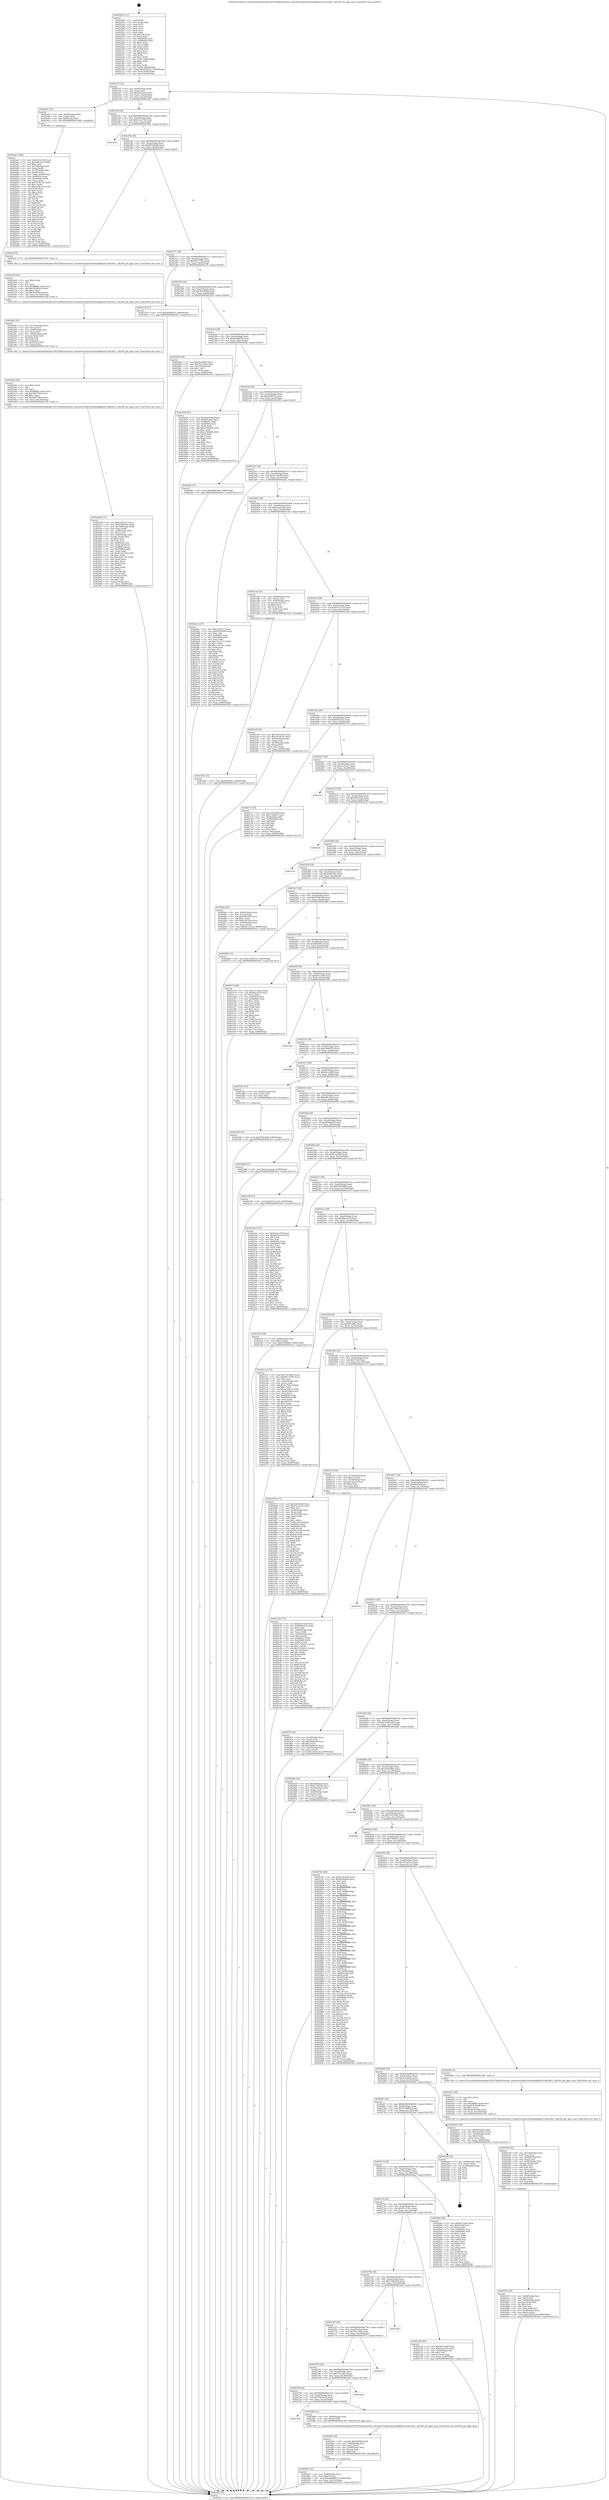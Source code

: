 digraph "0x4022b0" {
  label = "0x4022b0 (/mnt/c/Users/mathe/Desktop/tcc/POCII/binaries/extr_linuxdriverspinctrlnomadikpinctrl-abx500.c_abx500_get_gpio_num_Final-ollvm.out::main(0))"
  labelloc = "t"
  node[shape=record]

  Entry [label="",width=0.3,height=0.3,shape=circle,fillcolor=black,style=filled]
  "0x40231f" [label="{
     0x40231f [32]\l
     | [instrs]\l
     &nbsp;&nbsp;0x40231f \<+6\>: mov -0x90(%rbp),%eax\l
     &nbsp;&nbsp;0x402325 \<+2\>: mov %eax,%ecx\l
     &nbsp;&nbsp;0x402327 \<+6\>: sub $0x820145c0,%ecx\l
     &nbsp;&nbsp;0x40232d \<+6\>: mov %eax,-0xa4(%rbp)\l
     &nbsp;&nbsp;0x402333 \<+6\>: mov %ecx,-0xa8(%rbp)\l
     &nbsp;&nbsp;0x402339 \<+6\>: je 0000000000402ad7 \<main+0x827\>\l
  }"]
  "0x402ad7" [label="{
     0x402ad7 [16]\l
     | [instrs]\l
     &nbsp;&nbsp;0x402ad7 \<+4\>: mov -0x80(%rbp),%rax\l
     &nbsp;&nbsp;0x402adb \<+3\>: mov (%rax),%rax\l
     &nbsp;&nbsp;0x402ade \<+4\>: mov 0x8(%rax),%rdi\l
     &nbsp;&nbsp;0x402ae2 \<+5\>: call 0000000000401060 \<atoi@plt\>\l
     | [calls]\l
     &nbsp;&nbsp;0x401060 \{1\} (unknown)\l
  }"]
  "0x40233f" [label="{
     0x40233f [28]\l
     | [instrs]\l
     &nbsp;&nbsp;0x40233f \<+5\>: jmp 0000000000402344 \<main+0x94\>\l
     &nbsp;&nbsp;0x402344 \<+6\>: mov -0xa4(%rbp),%eax\l
     &nbsp;&nbsp;0x40234a \<+5\>: sub $0x8221a758,%eax\l
     &nbsp;&nbsp;0x40234f \<+6\>: mov %eax,-0xac(%rbp)\l
     &nbsp;&nbsp;0x402355 \<+6\>: je 0000000000403362 \<main+0x10b2\>\l
  }"]
  Exit [label="",width=0.3,height=0.3,shape=circle,fillcolor=black,style=filled,peripheries=2]
  "0x403362" [label="{
     0x403362\l
  }", style=dashed]
  "0x40235b" [label="{
     0x40235b [28]\l
     | [instrs]\l
     &nbsp;&nbsp;0x40235b \<+5\>: jmp 0000000000402360 \<main+0xb0\>\l
     &nbsp;&nbsp;0x402360 \<+6\>: mov -0xa4(%rbp),%eax\l
     &nbsp;&nbsp;0x402366 \<+5\>: sub $0x897b4a90,%eax\l
     &nbsp;&nbsp;0x40236b \<+6\>: mov %eax,-0xb0(%rbp)\l
     &nbsp;&nbsp;0x402371 \<+6\>: je 0000000000402e5f \<main+0xbaf\>\l
  }"]
  "0x403296" [label="{
     0x403296 [15]\l
     | [instrs]\l
     &nbsp;&nbsp;0x403296 \<+10\>: movl $0xf706c608,-0x90(%rbp)\l
     &nbsp;&nbsp;0x4032a0 \<+5\>: jmp 00000000004034c3 \<main+0x1213\>\l
  }"]
  "0x402e5f" [label="{
     0x402e5f [5]\l
     | [instrs]\l
     &nbsp;&nbsp;0x402e5f \<+5\>: call 0000000000401160 \<next_i\>\l
     | [calls]\l
     &nbsp;&nbsp;0x401160 \{1\} (/mnt/c/Users/mathe/Desktop/tcc/POCII/binaries/extr_linuxdriverspinctrlnomadikpinctrl-abx500.c_abx500_get_gpio_num_Final-ollvm.out::next_i)\l
  }"]
  "0x402377" [label="{
     0x402377 [28]\l
     | [instrs]\l
     &nbsp;&nbsp;0x402377 \<+5\>: jmp 000000000040237c \<main+0xcc\>\l
     &nbsp;&nbsp;0x40237c \<+6\>: mov -0xa4(%rbp),%eax\l
     &nbsp;&nbsp;0x402382 \<+5\>: sub $0x9927736b,%eax\l
     &nbsp;&nbsp;0x402387 \<+6\>: mov %eax,-0xb4(%rbp)\l
     &nbsp;&nbsp;0x40238d \<+6\>: je 0000000000403278 \<main+0xfc8\>\l
  }"]
  "0x403165" [label="{
     0x403165 [15]\l
     | [instrs]\l
     &nbsp;&nbsp;0x403165 \<+10\>: movl $0xd4f509cc,-0x90(%rbp)\l
     &nbsp;&nbsp;0x40316f \<+5\>: jmp 00000000004034c3 \<main+0x1213\>\l
  }"]
  "0x403278" [label="{
     0x403278 [15]\l
     | [instrs]\l
     &nbsp;&nbsp;0x403278 \<+10\>: movl $0x9e08d876,-0x90(%rbp)\l
     &nbsp;&nbsp;0x403282 \<+5\>: jmp 00000000004034c3 \<main+0x1213\>\l
  }"]
  "0x402393" [label="{
     0x402393 [28]\l
     | [instrs]\l
     &nbsp;&nbsp;0x402393 \<+5\>: jmp 0000000000402398 \<main+0xe8\>\l
     &nbsp;&nbsp;0x402398 \<+6\>: mov -0xa4(%rbp),%eax\l
     &nbsp;&nbsp;0x40239e \<+5\>: sub $0x99c89d0d,%eax\l
     &nbsp;&nbsp;0x4023a3 \<+6\>: mov %eax,-0xb8(%rbp)\l
     &nbsp;&nbsp;0x4023a9 \<+6\>: je 0000000000402954 \<main+0x6a4\>\l
  }"]
  "0x403001" [label="{
     0x403001 [31]\l
     | [instrs]\l
     &nbsp;&nbsp;0x403001 \<+4\>: mov -0x40(%rbp),%rcx\l
     &nbsp;&nbsp;0x403005 \<+6\>: movl $0x0,(%rcx)\l
     &nbsp;&nbsp;0x40300b \<+10\>: movl $0x9e08d876,-0x90(%rbp)\l
     &nbsp;&nbsp;0x403015 \<+6\>: mov %eax,-0x15c(%rbp)\l
     &nbsp;&nbsp;0x40301b \<+5\>: jmp 00000000004034c3 \<main+0x1213\>\l
  }"]
  "0x402954" [label="{
     0x402954 [30]\l
     | [instrs]\l
     &nbsp;&nbsp;0x402954 \<+5\>: mov $0xf5ca0db3,%eax\l
     &nbsp;&nbsp;0x402959 \<+5\>: mov $0x78cc7dd2,%ecx\l
     &nbsp;&nbsp;0x40295e \<+3\>: mov -0x31(%rbp),%dl\l
     &nbsp;&nbsp;0x402961 \<+3\>: test $0x1,%dl\l
     &nbsp;&nbsp;0x402964 \<+3\>: cmovne %ecx,%eax\l
     &nbsp;&nbsp;0x402967 \<+6\>: mov %eax,-0x90(%rbp)\l
     &nbsp;&nbsp;0x40296d \<+5\>: jmp 00000000004034c3 \<main+0x1213\>\l
  }"]
  "0x4023af" [label="{
     0x4023af [28]\l
     | [instrs]\l
     &nbsp;&nbsp;0x4023af \<+5\>: jmp 00000000004023b4 \<main+0x104\>\l
     &nbsp;&nbsp;0x4023b4 \<+6\>: mov -0xa4(%rbp),%eax\l
     &nbsp;&nbsp;0x4023ba \<+5\>: sub $0x9e08d876,%eax\l
     &nbsp;&nbsp;0x4023bf \<+6\>: mov %eax,-0xbc(%rbp)\l
     &nbsp;&nbsp;0x4023c5 \<+6\>: je 0000000000403020 \<main+0xd70\>\l
  }"]
  "0x402fe4" [label="{
     0x402fe4 [29]\l
     | [instrs]\l
     &nbsp;&nbsp;0x402fe4 \<+10\>: movabs $0x4040b6,%rdi\l
     &nbsp;&nbsp;0x402fee \<+4\>: mov -0x48(%rbp),%rcx\l
     &nbsp;&nbsp;0x402ff2 \<+2\>: mov %eax,(%rcx)\l
     &nbsp;&nbsp;0x402ff4 \<+4\>: mov -0x48(%rbp),%rcx\l
     &nbsp;&nbsp;0x402ff8 \<+2\>: mov (%rcx),%esi\l
     &nbsp;&nbsp;0x402ffa \<+2\>: mov $0x0,%al\l
     &nbsp;&nbsp;0x402ffc \<+5\>: call 0000000000401040 \<printf@plt\>\l
     | [calls]\l
     &nbsp;&nbsp;0x401040 \{1\} (unknown)\l
  }"]
  "0x403020" [label="{
     0x403020 [91]\l
     | [instrs]\l
     &nbsp;&nbsp;0x403020 \<+5\>: mov $0x2b45c0b9,%eax\l
     &nbsp;&nbsp;0x403025 \<+5\>: mov $0xfbf1abbc,%ecx\l
     &nbsp;&nbsp;0x40302a \<+7\>: mov 0x40605c,%edx\l
     &nbsp;&nbsp;0x403031 \<+7\>: mov 0x406060,%esi\l
     &nbsp;&nbsp;0x403038 \<+2\>: mov %edx,%edi\l
     &nbsp;&nbsp;0x40303a \<+6\>: add $0xce7bbe6b,%edi\l
     &nbsp;&nbsp;0x403040 \<+3\>: sub $0x1,%edi\l
     &nbsp;&nbsp;0x403043 \<+6\>: sub $0xce7bbe6b,%edi\l
     &nbsp;&nbsp;0x403049 \<+3\>: imul %edi,%edx\l
     &nbsp;&nbsp;0x40304c \<+3\>: and $0x1,%edx\l
     &nbsp;&nbsp;0x40304f \<+3\>: cmp $0x0,%edx\l
     &nbsp;&nbsp;0x403052 \<+4\>: sete %r8b\l
     &nbsp;&nbsp;0x403056 \<+3\>: cmp $0xa,%esi\l
     &nbsp;&nbsp;0x403059 \<+4\>: setl %r9b\l
     &nbsp;&nbsp;0x40305d \<+3\>: mov %r8b,%r10b\l
     &nbsp;&nbsp;0x403060 \<+3\>: and %r9b,%r10b\l
     &nbsp;&nbsp;0x403063 \<+3\>: xor %r9b,%r8b\l
     &nbsp;&nbsp;0x403066 \<+3\>: or %r8b,%r10b\l
     &nbsp;&nbsp;0x403069 \<+4\>: test $0x1,%r10b\l
     &nbsp;&nbsp;0x40306d \<+3\>: cmovne %ecx,%eax\l
     &nbsp;&nbsp;0x403070 \<+6\>: mov %eax,-0x90(%rbp)\l
     &nbsp;&nbsp;0x403076 \<+5\>: jmp 00000000004034c3 \<main+0x1213\>\l
  }"]
  "0x4023cb" [label="{
     0x4023cb [28]\l
     | [instrs]\l
     &nbsp;&nbsp;0x4023cb \<+5\>: jmp 00000000004023d0 \<main+0x120\>\l
     &nbsp;&nbsp;0x4023d0 \<+6\>: mov -0xa4(%rbp),%eax\l
     &nbsp;&nbsp;0x4023d6 \<+5\>: sub $0xa4fdbf32,%eax\l
     &nbsp;&nbsp;0x4023db \<+6\>: mov %eax,-0xc0(%rbp)\l
     &nbsp;&nbsp;0x4023e1 \<+6\>: je 0000000000402f9f \<main+0xcef\>\l
  }"]
  "0x4027bb" [label="{
     0x4027bb\l
  }", style=dashed]
  "0x402f9f" [label="{
     0x402f9f [15]\l
     | [instrs]\l
     &nbsp;&nbsp;0x402f9f \<+10\>: movl $0xd0d87c8a,-0x90(%rbp)\l
     &nbsp;&nbsp;0x402fa9 \<+5\>: jmp 00000000004034c3 \<main+0x1213\>\l
  }"]
  "0x4023e7" [label="{
     0x4023e7 [28]\l
     | [instrs]\l
     &nbsp;&nbsp;0x4023e7 \<+5\>: jmp 00000000004023ec \<main+0x13c\>\l
     &nbsp;&nbsp;0x4023ec \<+6\>: mov -0xa4(%rbp),%eax\l
     &nbsp;&nbsp;0x4023f2 \<+5\>: sub $0xb118d7b0,%eax\l
     &nbsp;&nbsp;0x4023f7 \<+6\>: mov %eax,-0xc4(%rbp)\l
     &nbsp;&nbsp;0x4023fd \<+6\>: je 0000000000402dcc \<main+0xb1c\>\l
  }"]
  "0x402fd8" [label="{
     0x402fd8 [12]\l
     | [instrs]\l
     &nbsp;&nbsp;0x402fd8 \<+4\>: mov -0x68(%rbp),%rax\l
     &nbsp;&nbsp;0x402fdc \<+3\>: mov (%rax),%rdi\l
     &nbsp;&nbsp;0x402fdf \<+5\>: call 0000000000401780 \<abx500_get_gpio_num\>\l
     | [calls]\l
     &nbsp;&nbsp;0x401780 \{1\} (/mnt/c/Users/mathe/Desktop/tcc/POCII/binaries/extr_linuxdriverspinctrlnomadikpinctrl-abx500.c_abx500_get_gpio_num_Final-ollvm.out::abx500_get_gpio_num)\l
  }"]
  "0x402dcc" [label="{
     0x402dcc [147]\l
     | [instrs]\l
     &nbsp;&nbsp;0x402dcc \<+5\>: mov $0xc32fc227,%eax\l
     &nbsp;&nbsp;0x402dd1 \<+5\>: mov $0x897b4a90,%ecx\l
     &nbsp;&nbsp;0x402dd6 \<+2\>: mov $0x1,%dl\l
     &nbsp;&nbsp;0x402dd8 \<+7\>: mov 0x40605c,%esi\l
     &nbsp;&nbsp;0x402ddf \<+7\>: mov 0x406060,%edi\l
     &nbsp;&nbsp;0x402de6 \<+3\>: mov %esi,%r8d\l
     &nbsp;&nbsp;0x402de9 \<+7\>: sub $0x1e317e1c,%r8d\l
     &nbsp;&nbsp;0x402df0 \<+4\>: sub $0x1,%r8d\l
     &nbsp;&nbsp;0x402df4 \<+7\>: add $0x1e317e1c,%r8d\l
     &nbsp;&nbsp;0x402dfb \<+4\>: imul %r8d,%esi\l
     &nbsp;&nbsp;0x402dff \<+3\>: and $0x1,%esi\l
     &nbsp;&nbsp;0x402e02 \<+3\>: cmp $0x0,%esi\l
     &nbsp;&nbsp;0x402e05 \<+4\>: sete %r9b\l
     &nbsp;&nbsp;0x402e09 \<+3\>: cmp $0xa,%edi\l
     &nbsp;&nbsp;0x402e0c \<+4\>: setl %r10b\l
     &nbsp;&nbsp;0x402e10 \<+3\>: mov %r9b,%r11b\l
     &nbsp;&nbsp;0x402e13 \<+4\>: xor $0xff,%r11b\l
     &nbsp;&nbsp;0x402e17 \<+3\>: mov %r10b,%bl\l
     &nbsp;&nbsp;0x402e1a \<+3\>: xor $0xff,%bl\l
     &nbsp;&nbsp;0x402e1d \<+3\>: xor $0x0,%dl\l
     &nbsp;&nbsp;0x402e20 \<+3\>: mov %r11b,%r14b\l
     &nbsp;&nbsp;0x402e23 \<+4\>: and $0x0,%r14b\l
     &nbsp;&nbsp;0x402e27 \<+3\>: and %dl,%r9b\l
     &nbsp;&nbsp;0x402e2a \<+3\>: mov %bl,%r15b\l
     &nbsp;&nbsp;0x402e2d \<+4\>: and $0x0,%r15b\l
     &nbsp;&nbsp;0x402e31 \<+3\>: and %dl,%r10b\l
     &nbsp;&nbsp;0x402e34 \<+3\>: or %r9b,%r14b\l
     &nbsp;&nbsp;0x402e37 \<+3\>: or %r10b,%r15b\l
     &nbsp;&nbsp;0x402e3a \<+3\>: xor %r15b,%r14b\l
     &nbsp;&nbsp;0x402e3d \<+3\>: or %bl,%r11b\l
     &nbsp;&nbsp;0x402e40 \<+4\>: xor $0xff,%r11b\l
     &nbsp;&nbsp;0x402e44 \<+3\>: or $0x0,%dl\l
     &nbsp;&nbsp;0x402e47 \<+3\>: and %dl,%r11b\l
     &nbsp;&nbsp;0x402e4a \<+3\>: or %r11b,%r14b\l
     &nbsp;&nbsp;0x402e4d \<+4\>: test $0x1,%r14b\l
     &nbsp;&nbsp;0x402e51 \<+3\>: cmovne %ecx,%eax\l
     &nbsp;&nbsp;0x402e54 \<+6\>: mov %eax,-0x90(%rbp)\l
     &nbsp;&nbsp;0x402e5a \<+5\>: jmp 00000000004034c3 \<main+0x1213\>\l
  }"]
  "0x402403" [label="{
     0x402403 [28]\l
     | [instrs]\l
     &nbsp;&nbsp;0x402403 \<+5\>: jmp 0000000000402408 \<main+0x158\>\l
     &nbsp;&nbsp;0x402408 \<+6\>: mov -0xa4(%rbp),%eax\l
     &nbsp;&nbsp;0x40240e \<+5\>: sub $0xb1ea21ab,%eax\l
     &nbsp;&nbsp;0x402413 \<+6\>: mov %eax,-0xc8(%rbp)\l
     &nbsp;&nbsp;0x402419 \<+6\>: je 0000000000403144 \<main+0xe94\>\l
  }"]
  "0x40279f" [label="{
     0x40279f [28]\l
     | [instrs]\l
     &nbsp;&nbsp;0x40279f \<+5\>: jmp 00000000004027a4 \<main+0x4f4\>\l
     &nbsp;&nbsp;0x4027a4 \<+6\>: mov -0xa4(%rbp),%eax\l
     &nbsp;&nbsp;0x4027aa \<+5\>: sub $0x7e6e5a39,%eax\l
     &nbsp;&nbsp;0x4027af \<+6\>: mov %eax,-0x14c(%rbp)\l
     &nbsp;&nbsp;0x4027b5 \<+6\>: je 0000000000402fd8 \<main+0xd28\>\l
  }"]
  "0x403144" [label="{
     0x403144 [33]\l
     | [instrs]\l
     &nbsp;&nbsp;0x403144 \<+4\>: mov -0x68(%rbp),%rax\l
     &nbsp;&nbsp;0x403148 \<+3\>: mov (%rax),%rax\l
     &nbsp;&nbsp;0x40314b \<+4\>: mov -0x40(%rbp),%rcx\l
     &nbsp;&nbsp;0x40314f \<+3\>: movslq (%rcx),%rcx\l
     &nbsp;&nbsp;0x403152 \<+4\>: shl $0x4,%rcx\l
     &nbsp;&nbsp;0x403156 \<+3\>: add %rcx,%rax\l
     &nbsp;&nbsp;0x403159 \<+4\>: mov 0x8(%rax),%rax\l
     &nbsp;&nbsp;0x40315d \<+3\>: mov %rax,%rdi\l
     &nbsp;&nbsp;0x403160 \<+5\>: call 0000000000401030 \<free@plt\>\l
     | [calls]\l
     &nbsp;&nbsp;0x401030 \{1\} (unknown)\l
  }"]
  "0x40241f" [label="{
     0x40241f [28]\l
     | [instrs]\l
     &nbsp;&nbsp;0x40241f \<+5\>: jmp 0000000000402424 \<main+0x174\>\l
     &nbsp;&nbsp;0x402424 \<+6\>: mov -0xa4(%rbp),%eax\l
     &nbsp;&nbsp;0x40242a \<+5\>: sub $0xb511e332,%eax\l
     &nbsp;&nbsp;0x40242f \<+6\>: mov %eax,-0xcc(%rbp)\l
     &nbsp;&nbsp;0x402435 \<+6\>: je 0000000000402ce8 \<main+0xa38\>\l
  }"]
  "0x4034a6" [label="{
     0x4034a6\l
  }", style=dashed]
  "0x402ce8" [label="{
     0x402ce8 [36]\l
     | [instrs]\l
     &nbsp;&nbsp;0x402ce8 \<+5\>: mov $0x7e6e5a39,%eax\l
     &nbsp;&nbsp;0x402ced \<+5\>: mov $0x391a033c,%ecx\l
     &nbsp;&nbsp;0x402cf2 \<+4\>: mov -0x60(%rbp),%rdx\l
     &nbsp;&nbsp;0x402cf6 \<+2\>: mov (%rdx),%esi\l
     &nbsp;&nbsp;0x402cf8 \<+4\>: mov -0x70(%rbp),%rdx\l
     &nbsp;&nbsp;0x402cfc \<+2\>: cmp (%rdx),%esi\l
     &nbsp;&nbsp;0x402cfe \<+3\>: cmovl %ecx,%eax\l
     &nbsp;&nbsp;0x402d01 \<+6\>: mov %eax,-0x90(%rbp)\l
     &nbsp;&nbsp;0x402d07 \<+5\>: jmp 00000000004034c3 \<main+0x1213\>\l
  }"]
  "0x40243b" [label="{
     0x40243b [28]\l
     | [instrs]\l
     &nbsp;&nbsp;0x40243b \<+5\>: jmp 0000000000402440 \<main+0x190\>\l
     &nbsp;&nbsp;0x402440 \<+6\>: mov -0xa4(%rbp),%eax\l
     &nbsp;&nbsp;0x402446 \<+5\>: sub $0xbf3f2331,%eax\l
     &nbsp;&nbsp;0x40244b \<+6\>: mov %eax,-0xd0(%rbp)\l
     &nbsp;&nbsp;0x402451 \<+6\>: je 00000000004027c5 \<main+0x515\>\l
  }"]
  "0x402783" [label="{
     0x402783 [28]\l
     | [instrs]\l
     &nbsp;&nbsp;0x402783 \<+5\>: jmp 0000000000402788 \<main+0x4d8\>\l
     &nbsp;&nbsp;0x402788 \<+6\>: mov -0xa4(%rbp),%eax\l
     &nbsp;&nbsp;0x40278e \<+5\>: sub $0x7c41cb63,%eax\l
     &nbsp;&nbsp;0x402793 \<+6\>: mov %eax,-0x148(%rbp)\l
     &nbsp;&nbsp;0x402799 \<+6\>: je 00000000004034a6 \<main+0x11f6\>\l
  }"]
  "0x4027c5" [label="{
     0x4027c5 [53]\l
     | [instrs]\l
     &nbsp;&nbsp;0x4027c5 \<+5\>: mov $0x31914c99,%eax\l
     &nbsp;&nbsp;0x4027ca \<+5\>: mov $0x37f6f051,%ecx\l
     &nbsp;&nbsp;0x4027cf \<+6\>: mov -0x8a(%rbp),%dl\l
     &nbsp;&nbsp;0x4027d5 \<+7\>: mov -0x89(%rbp),%sil\l
     &nbsp;&nbsp;0x4027dc \<+3\>: mov %dl,%dil\l
     &nbsp;&nbsp;0x4027df \<+3\>: and %sil,%dil\l
     &nbsp;&nbsp;0x4027e2 \<+3\>: xor %sil,%dl\l
     &nbsp;&nbsp;0x4027e5 \<+3\>: or %dl,%dil\l
     &nbsp;&nbsp;0x4027e8 \<+4\>: test $0x1,%dil\l
     &nbsp;&nbsp;0x4027ec \<+3\>: cmovne %ecx,%eax\l
     &nbsp;&nbsp;0x4027ef \<+6\>: mov %eax,-0x90(%rbp)\l
     &nbsp;&nbsp;0x4027f5 \<+5\>: jmp 00000000004034c3 \<main+0x1213\>\l
  }"]
  "0x402457" [label="{
     0x402457 [28]\l
     | [instrs]\l
     &nbsp;&nbsp;0x402457 \<+5\>: jmp 000000000040245c \<main+0x1ac\>\l
     &nbsp;&nbsp;0x40245c \<+6\>: mov -0xa4(%rbp),%eax\l
     &nbsp;&nbsp;0x402462 \<+5\>: sub $0xc32fc227,%eax\l
     &nbsp;&nbsp;0x402467 \<+6\>: mov %eax,-0xd4(%rbp)\l
     &nbsp;&nbsp;0x40246d \<+6\>: je 00000000004033cf \<main+0x111f\>\l
  }"]
  "0x4034c3" [label="{
     0x4034c3 [5]\l
     | [instrs]\l
     &nbsp;&nbsp;0x4034c3 \<+5\>: jmp 000000000040231f \<main+0x6f\>\l
  }"]
  "0x4022b0" [label="{
     0x4022b0 [111]\l
     | [instrs]\l
     &nbsp;&nbsp;0x4022b0 \<+1\>: push %rbp\l
     &nbsp;&nbsp;0x4022b1 \<+3\>: mov %rsp,%rbp\l
     &nbsp;&nbsp;0x4022b4 \<+2\>: push %r15\l
     &nbsp;&nbsp;0x4022b6 \<+2\>: push %r14\l
     &nbsp;&nbsp;0x4022b8 \<+2\>: push %r13\l
     &nbsp;&nbsp;0x4022ba \<+2\>: push %r12\l
     &nbsp;&nbsp;0x4022bc \<+1\>: push %rbx\l
     &nbsp;&nbsp;0x4022bd \<+7\>: sub $0x158,%rsp\l
     &nbsp;&nbsp;0x4022c4 \<+2\>: xor %eax,%eax\l
     &nbsp;&nbsp;0x4022c6 \<+7\>: mov 0x40605c,%ecx\l
     &nbsp;&nbsp;0x4022cd \<+7\>: mov 0x406060,%edx\l
     &nbsp;&nbsp;0x4022d4 \<+3\>: sub $0x1,%eax\l
     &nbsp;&nbsp;0x4022d7 \<+3\>: mov %ecx,%r8d\l
     &nbsp;&nbsp;0x4022da \<+3\>: add %eax,%r8d\l
     &nbsp;&nbsp;0x4022dd \<+4\>: imul %r8d,%ecx\l
     &nbsp;&nbsp;0x4022e1 \<+3\>: and $0x1,%ecx\l
     &nbsp;&nbsp;0x4022e4 \<+3\>: cmp $0x0,%ecx\l
     &nbsp;&nbsp;0x4022e7 \<+4\>: sete %r9b\l
     &nbsp;&nbsp;0x4022eb \<+4\>: and $0x1,%r9b\l
     &nbsp;&nbsp;0x4022ef \<+7\>: mov %r9b,-0x8a(%rbp)\l
     &nbsp;&nbsp;0x4022f6 \<+3\>: cmp $0xa,%edx\l
     &nbsp;&nbsp;0x4022f9 \<+4\>: setl %r9b\l
     &nbsp;&nbsp;0x4022fd \<+4\>: and $0x1,%r9b\l
     &nbsp;&nbsp;0x402301 \<+7\>: mov %r9b,-0x89(%rbp)\l
     &nbsp;&nbsp;0x402308 \<+10\>: movl $0xbf3f2331,-0x90(%rbp)\l
     &nbsp;&nbsp;0x402312 \<+6\>: mov %edi,-0x94(%rbp)\l
     &nbsp;&nbsp;0x402318 \<+7\>: mov %rsi,-0xa0(%rbp)\l
  }"]
  "0x402972" [label="{
     0x402972\l
  }", style=dashed]
  "0x4033cf" [label="{
     0x4033cf\l
  }", style=dashed]
  "0x402473" [label="{
     0x402473 [28]\l
     | [instrs]\l
     &nbsp;&nbsp;0x402473 \<+5\>: jmp 0000000000402478 \<main+0x1c8\>\l
     &nbsp;&nbsp;0x402478 \<+6\>: mov -0xa4(%rbp),%eax\l
     &nbsp;&nbsp;0x40247e \<+5\>: sub $0xc98cd7ed,%eax\l
     &nbsp;&nbsp;0x402483 \<+6\>: mov %eax,-0xd8(%rbp)\l
     &nbsp;&nbsp;0x402489 \<+6\>: je 0000000000402a3f \<main+0x78f\>\l
  }"]
  "0x402767" [label="{
     0x402767 [28]\l
     | [instrs]\l
     &nbsp;&nbsp;0x402767 \<+5\>: jmp 000000000040276c \<main+0x4bc\>\l
     &nbsp;&nbsp;0x40276c \<+6\>: mov -0xa4(%rbp),%eax\l
     &nbsp;&nbsp;0x402772 \<+5\>: sub $0x78cc7dd2,%eax\l
     &nbsp;&nbsp;0x402777 \<+6\>: mov %eax,-0x144(%rbp)\l
     &nbsp;&nbsp;0x40277d \<+6\>: je 0000000000402972 \<main+0x6c2\>\l
  }"]
  "0x402a3f" [label="{
     0x402a3f\l
  }", style=dashed]
  "0x40248f" [label="{
     0x40248f [28]\l
     | [instrs]\l
     &nbsp;&nbsp;0x40248f \<+5\>: jmp 0000000000402494 \<main+0x1e4\>\l
     &nbsp;&nbsp;0x402494 \<+6\>: mov -0xa4(%rbp),%eax\l
     &nbsp;&nbsp;0x40249a \<+5\>: sub $0xcd95fa4c,%eax\l
     &nbsp;&nbsp;0x40249f \<+6\>: mov %eax,-0xdc(%rbp)\l
     &nbsp;&nbsp;0x4024a5 \<+6\>: je 00000000004032a5 \<main+0xff5\>\l
  }"]
  "0x4032b4" [label="{
     0x4032b4\l
  }", style=dashed]
  "0x4032a5" [label="{
     0x4032a5\l
  }", style=dashed]
  "0x4024ab" [label="{
     0x4024ab [28]\l
     | [instrs]\l
     &nbsp;&nbsp;0x4024ab \<+5\>: jmp 00000000004024b0 \<main+0x200\>\l
     &nbsp;&nbsp;0x4024b0 \<+6\>: mov -0xa4(%rbp),%eax\l
     &nbsp;&nbsp;0x4024b6 \<+5\>: sub $0xd0d87c8a,%eax\l
     &nbsp;&nbsp;0x4024bb \<+6\>: mov %eax,-0xe0(%rbp)\l
     &nbsp;&nbsp;0x4024c1 \<+6\>: je 0000000000402fae \<main+0xcfe\>\l
  }"]
  "0x40274b" [label="{
     0x40274b [28]\l
     | [instrs]\l
     &nbsp;&nbsp;0x40274b \<+5\>: jmp 0000000000402750 \<main+0x4a0\>\l
     &nbsp;&nbsp;0x402750 \<+6\>: mov -0xa4(%rbp),%eax\l
     &nbsp;&nbsp;0x402756 \<+5\>: sub $0x734b0d7d,%eax\l
     &nbsp;&nbsp;0x40275b \<+6\>: mov %eax,-0x140(%rbp)\l
     &nbsp;&nbsp;0x402761 \<+6\>: je 00000000004032b4 \<main+0x1004\>\l
  }"]
  "0x402fae" [label="{
     0x402fae [42]\l
     | [instrs]\l
     &nbsp;&nbsp;0x402fae \<+4\>: mov -0x60(%rbp),%rax\l
     &nbsp;&nbsp;0x402fb2 \<+2\>: mov (%rax),%ecx\l
     &nbsp;&nbsp;0x402fb4 \<+6\>: sub $0x6cf07028,%ecx\l
     &nbsp;&nbsp;0x402fba \<+3\>: add $0x1,%ecx\l
     &nbsp;&nbsp;0x402fbd \<+6\>: add $0x6cf07028,%ecx\l
     &nbsp;&nbsp;0x402fc3 \<+4\>: mov -0x60(%rbp),%rax\l
     &nbsp;&nbsp;0x402fc7 \<+2\>: mov %ecx,(%rax)\l
     &nbsp;&nbsp;0x402fc9 \<+10\>: movl $0xb511e332,-0x90(%rbp)\l
     &nbsp;&nbsp;0x402fd3 \<+5\>: jmp 00000000004034c3 \<main+0x1213\>\l
  }"]
  "0x4024c7" [label="{
     0x4024c7 [28]\l
     | [instrs]\l
     &nbsp;&nbsp;0x4024c7 \<+5\>: jmp 00000000004024cc \<main+0x21c\>\l
     &nbsp;&nbsp;0x4024cc \<+6\>: mov -0xa4(%rbp),%eax\l
     &nbsp;&nbsp;0x4024d2 \<+5\>: sub $0xd19da358,%eax\l
     &nbsp;&nbsp;0x4024d7 \<+6\>: mov %eax,-0xe4(%rbp)\l
     &nbsp;&nbsp;0x4024dd \<+6\>: je 0000000000402f66 \<main+0xcb6\>\l
  }"]
  "0x403126" [label="{
     0x403126 [30]\l
     | [instrs]\l
     &nbsp;&nbsp;0x403126 \<+5\>: mov $0xe6a1e40f,%eax\l
     &nbsp;&nbsp;0x40312b \<+5\>: mov $0xb1ea21ab,%ecx\l
     &nbsp;&nbsp;0x403130 \<+3\>: mov -0x29(%rbp),%dl\l
     &nbsp;&nbsp;0x403133 \<+3\>: test $0x1,%dl\l
     &nbsp;&nbsp;0x403136 \<+3\>: cmovne %ecx,%eax\l
     &nbsp;&nbsp;0x403139 \<+6\>: mov %eax,-0x90(%rbp)\l
     &nbsp;&nbsp;0x40313f \<+5\>: jmp 00000000004034c3 \<main+0x1213\>\l
  }"]
  "0x402f66" [label="{
     0x402f66 [15]\l
     | [instrs]\l
     &nbsp;&nbsp;0x402f66 \<+10\>: movl $0x139f5103,-0x90(%rbp)\l
     &nbsp;&nbsp;0x402f70 \<+5\>: jmp 00000000004034c3 \<main+0x1213\>\l
  }"]
  "0x4024e3" [label="{
     0x4024e3 [28]\l
     | [instrs]\l
     &nbsp;&nbsp;0x4024e3 \<+5\>: jmp 00000000004024e8 \<main+0x238\>\l
     &nbsp;&nbsp;0x4024e8 \<+6\>: mov -0xa4(%rbp),%eax\l
     &nbsp;&nbsp;0x4024ee \<+5\>: sub $0xd4f509cc,%eax\l
     &nbsp;&nbsp;0x4024f3 \<+6\>: mov %eax,-0xe8(%rbp)\l
     &nbsp;&nbsp;0x4024f9 \<+6\>: je 0000000000403174 \<main+0xec4\>\l
  }"]
  "0x402edd" [label="{
     0x402edd [137]\l
     | [instrs]\l
     &nbsp;&nbsp;0x402edd \<+5\>: mov $0xc32fc227,%ecx\l
     &nbsp;&nbsp;0x402ee2 \<+5\>: mov $0xd19da358,%edx\l
     &nbsp;&nbsp;0x402ee7 \<+7\>: mov -0x158(%rbp),%r8d\l
     &nbsp;&nbsp;0x402eee \<+4\>: imul %eax,%r8d\l
     &nbsp;&nbsp;0x402ef2 \<+4\>: mov -0x68(%rbp),%rsi\l
     &nbsp;&nbsp;0x402ef6 \<+3\>: mov (%rsi),%rsi\l
     &nbsp;&nbsp;0x402ef9 \<+4\>: mov -0x60(%rbp),%rdi\l
     &nbsp;&nbsp;0x402efd \<+3\>: movslq (%rdi),%rdi\l
     &nbsp;&nbsp;0x402f00 \<+4\>: shl $0x4,%rdi\l
     &nbsp;&nbsp;0x402f04 \<+3\>: add %rdi,%rsi\l
     &nbsp;&nbsp;0x402f07 \<+4\>: mov 0x8(%rsi),%rsi\l
     &nbsp;&nbsp;0x402f0b \<+4\>: mov %r8d,0x4(%rsi)\l
     &nbsp;&nbsp;0x402f0f \<+7\>: mov 0x40605c,%eax\l
     &nbsp;&nbsp;0x402f16 \<+8\>: mov 0x406060,%r8d\l
     &nbsp;&nbsp;0x402f1e \<+3\>: mov %eax,%r9d\l
     &nbsp;&nbsp;0x402f21 \<+7\>: add $0x61a41704,%r9d\l
     &nbsp;&nbsp;0x402f28 \<+4\>: sub $0x1,%r9d\l
     &nbsp;&nbsp;0x402f2c \<+7\>: sub $0x61a41704,%r9d\l
     &nbsp;&nbsp;0x402f33 \<+4\>: imul %r9d,%eax\l
     &nbsp;&nbsp;0x402f37 \<+3\>: and $0x1,%eax\l
     &nbsp;&nbsp;0x402f3a \<+3\>: cmp $0x0,%eax\l
     &nbsp;&nbsp;0x402f3d \<+4\>: sete %r10b\l
     &nbsp;&nbsp;0x402f41 \<+4\>: cmp $0xa,%r8d\l
     &nbsp;&nbsp;0x402f45 \<+4\>: setl %r11b\l
     &nbsp;&nbsp;0x402f49 \<+3\>: mov %r10b,%bl\l
     &nbsp;&nbsp;0x402f4c \<+3\>: and %r11b,%bl\l
     &nbsp;&nbsp;0x402f4f \<+3\>: xor %r11b,%r10b\l
     &nbsp;&nbsp;0x402f52 \<+3\>: or %r10b,%bl\l
     &nbsp;&nbsp;0x402f55 \<+3\>: test $0x1,%bl\l
     &nbsp;&nbsp;0x402f58 \<+3\>: cmovne %edx,%ecx\l
     &nbsp;&nbsp;0x402f5b \<+6\>: mov %ecx,-0x90(%rbp)\l
     &nbsp;&nbsp;0x402f61 \<+5\>: jmp 00000000004034c3 \<main+0x1213\>\l
  }"]
  "0x403174" [label="{
     0x403174 [86]\l
     | [instrs]\l
     &nbsp;&nbsp;0x403174 \<+5\>: mov $0x7c41cb63,%eax\l
     &nbsp;&nbsp;0x403179 \<+5\>: mov $0xfbac6318,%ecx\l
     &nbsp;&nbsp;0x40317e \<+2\>: xor %edx,%edx\l
     &nbsp;&nbsp;0x403180 \<+7\>: mov 0x40605c,%esi\l
     &nbsp;&nbsp;0x403187 \<+7\>: mov 0x406060,%edi\l
     &nbsp;&nbsp;0x40318e \<+3\>: sub $0x1,%edx\l
     &nbsp;&nbsp;0x403191 \<+3\>: mov %esi,%r8d\l
     &nbsp;&nbsp;0x403194 \<+3\>: add %edx,%r8d\l
     &nbsp;&nbsp;0x403197 \<+4\>: imul %r8d,%esi\l
     &nbsp;&nbsp;0x40319b \<+3\>: and $0x1,%esi\l
     &nbsp;&nbsp;0x40319e \<+3\>: cmp $0x0,%esi\l
     &nbsp;&nbsp;0x4031a1 \<+4\>: sete %r9b\l
     &nbsp;&nbsp;0x4031a5 \<+3\>: cmp $0xa,%edi\l
     &nbsp;&nbsp;0x4031a8 \<+4\>: setl %r10b\l
     &nbsp;&nbsp;0x4031ac \<+3\>: mov %r9b,%r11b\l
     &nbsp;&nbsp;0x4031af \<+3\>: and %r10b,%r11b\l
     &nbsp;&nbsp;0x4031b2 \<+3\>: xor %r10b,%r9b\l
     &nbsp;&nbsp;0x4031b5 \<+3\>: or %r9b,%r11b\l
     &nbsp;&nbsp;0x4031b8 \<+4\>: test $0x1,%r11b\l
     &nbsp;&nbsp;0x4031bc \<+3\>: cmovne %ecx,%eax\l
     &nbsp;&nbsp;0x4031bf \<+6\>: mov %eax,-0x90(%rbp)\l
     &nbsp;&nbsp;0x4031c5 \<+5\>: jmp 00000000004034c3 \<main+0x1213\>\l
  }"]
  "0x4024ff" [label="{
     0x4024ff [28]\l
     | [instrs]\l
     &nbsp;&nbsp;0x4024ff \<+5\>: jmp 0000000000402504 \<main+0x254\>\l
     &nbsp;&nbsp;0x402504 \<+6\>: mov -0xa4(%rbp),%eax\l
     &nbsp;&nbsp;0x40250a \<+5\>: sub $0xdfc12e60,%eax\l
     &nbsp;&nbsp;0x40250f \<+6\>: mov %eax,-0xec(%rbp)\l
     &nbsp;&nbsp;0x402515 \<+6\>: je 0000000000403392 \<main+0x10e2\>\l
  }"]
  "0x402eb5" [label="{
     0x402eb5 [40]\l
     | [instrs]\l
     &nbsp;&nbsp;0x402eb5 \<+5\>: mov $0x2,%ecx\l
     &nbsp;&nbsp;0x402eba \<+1\>: cltd\l
     &nbsp;&nbsp;0x402ebb \<+2\>: idiv %ecx\l
     &nbsp;&nbsp;0x402ebd \<+6\>: imul $0xfffffffe,%edx,%ecx\l
     &nbsp;&nbsp;0x402ec3 \<+6\>: sub $0x50b77083,%ecx\l
     &nbsp;&nbsp;0x402ec9 \<+3\>: add $0x1,%ecx\l
     &nbsp;&nbsp;0x402ecc \<+6\>: add $0x50b77083,%ecx\l
     &nbsp;&nbsp;0x402ed2 \<+6\>: mov %ecx,-0x158(%rbp)\l
     &nbsp;&nbsp;0x402ed8 \<+5\>: call 0000000000401160 \<next_i\>\l
     | [calls]\l
     &nbsp;&nbsp;0x401160 \{1\} (/mnt/c/Users/mathe/Desktop/tcc/POCII/binaries/extr_linuxdriverspinctrlnomadikpinctrl-abx500.c_abx500_get_gpio_num_Final-ollvm.out::next_i)\l
  }"]
  "0x403392" [label="{
     0x403392\l
  }", style=dashed]
  "0x40251b" [label="{
     0x40251b [28]\l
     | [instrs]\l
     &nbsp;&nbsp;0x40251b \<+5\>: jmp 0000000000402520 \<main+0x270\>\l
     &nbsp;&nbsp;0x402520 \<+6\>: mov -0xa4(%rbp),%eax\l
     &nbsp;&nbsp;0x402526 \<+5\>: sub $0xe3896355,%eax\l
     &nbsp;&nbsp;0x40252b \<+6\>: mov %eax,-0xf0(%rbp)\l
     &nbsp;&nbsp;0x402531 \<+6\>: je 00000000004029cd \<main+0x71d\>\l
  }"]
  "0x402e8c" [label="{
     0x402e8c [41]\l
     | [instrs]\l
     &nbsp;&nbsp;0x402e8c \<+6\>: mov -0x154(%rbp),%ecx\l
     &nbsp;&nbsp;0x402e92 \<+3\>: imul %eax,%ecx\l
     &nbsp;&nbsp;0x402e95 \<+4\>: mov -0x68(%rbp),%rsi\l
     &nbsp;&nbsp;0x402e99 \<+3\>: mov (%rsi),%rsi\l
     &nbsp;&nbsp;0x402e9c \<+4\>: mov -0x60(%rbp),%rdi\l
     &nbsp;&nbsp;0x402ea0 \<+3\>: movslq (%rdi),%rdi\l
     &nbsp;&nbsp;0x402ea3 \<+4\>: shl $0x4,%rdi\l
     &nbsp;&nbsp;0x402ea7 \<+3\>: add %rdi,%rsi\l
     &nbsp;&nbsp;0x402eaa \<+4\>: mov 0x8(%rsi),%rsi\l
     &nbsp;&nbsp;0x402eae \<+2\>: mov %ecx,(%rsi)\l
     &nbsp;&nbsp;0x402eb0 \<+5\>: call 0000000000401160 \<next_i\>\l
     | [calls]\l
     &nbsp;&nbsp;0x401160 \{1\} (/mnt/c/Users/mathe/Desktop/tcc/POCII/binaries/extr_linuxdriverspinctrlnomadikpinctrl-abx500.c_abx500_get_gpio_num_Final-ollvm.out::next_i)\l
  }"]
  "0x4029cd" [label="{
     0x4029cd\l
  }", style=dashed]
  "0x402537" [label="{
     0x402537 [28]\l
     | [instrs]\l
     &nbsp;&nbsp;0x402537 \<+5\>: jmp 000000000040253c \<main+0x28c\>\l
     &nbsp;&nbsp;0x40253c \<+6\>: mov -0xa4(%rbp),%eax\l
     &nbsp;&nbsp;0x402542 \<+5\>: sub $0xe6a1e40f,%eax\l
     &nbsp;&nbsp;0x402547 \<+6\>: mov %eax,-0xf4(%rbp)\l
     &nbsp;&nbsp;0x40254d \<+6\>: je 0000000000403287 \<main+0xfd7\>\l
  }"]
  "0x402e64" [label="{
     0x402e64 [40]\l
     | [instrs]\l
     &nbsp;&nbsp;0x402e64 \<+5\>: mov $0x2,%ecx\l
     &nbsp;&nbsp;0x402e69 \<+1\>: cltd\l
     &nbsp;&nbsp;0x402e6a \<+2\>: idiv %ecx\l
     &nbsp;&nbsp;0x402e6c \<+6\>: imul $0xfffffffe,%edx,%ecx\l
     &nbsp;&nbsp;0x402e72 \<+6\>: add $0x30285b10,%ecx\l
     &nbsp;&nbsp;0x402e78 \<+3\>: add $0x1,%ecx\l
     &nbsp;&nbsp;0x402e7b \<+6\>: sub $0x30285b10,%ecx\l
     &nbsp;&nbsp;0x402e81 \<+6\>: mov %ecx,-0x154(%rbp)\l
     &nbsp;&nbsp;0x402e87 \<+5\>: call 0000000000401160 \<next_i\>\l
     | [calls]\l
     &nbsp;&nbsp;0x401160 \{1\} (/mnt/c/Users/mathe/Desktop/tcc/POCII/binaries/extr_linuxdriverspinctrlnomadikpinctrl-abx500.c_abx500_get_gpio_num_Final-ollvm.out::next_i)\l
  }"]
  "0x403287" [label="{
     0x403287 [15]\l
     | [instrs]\l
     &nbsp;&nbsp;0x403287 \<+4\>: mov -0x68(%rbp),%rax\l
     &nbsp;&nbsp;0x40328b \<+3\>: mov (%rax),%rax\l
     &nbsp;&nbsp;0x40328e \<+3\>: mov %rax,%rdi\l
     &nbsp;&nbsp;0x403291 \<+5\>: call 0000000000401030 \<free@plt\>\l
     | [calls]\l
     &nbsp;&nbsp;0x401030 \{1\} (unknown)\l
  }"]
  "0x402553" [label="{
     0x402553 [28]\l
     | [instrs]\l
     &nbsp;&nbsp;0x402553 \<+5\>: jmp 0000000000402558 \<main+0x2a8\>\l
     &nbsp;&nbsp;0x402558 \<+6\>: mov -0xa4(%rbp),%eax\l
     &nbsp;&nbsp;0x40255e \<+5\>: sub $0xed0c3fa3,%eax\l
     &nbsp;&nbsp;0x402563 \<+6\>: mov %eax,-0xf8(%rbp)\l
     &nbsp;&nbsp;0x402569 \<+6\>: je 0000000000402b8d \<main+0x8dd\>\l
  }"]
  "0x402d76" [label="{
     0x402d76 [50]\l
     | [instrs]\l
     &nbsp;&nbsp;0x402d76 \<+4\>: mov -0x68(%rbp),%rsi\l
     &nbsp;&nbsp;0x402d7a \<+3\>: mov (%rsi),%rsi\l
     &nbsp;&nbsp;0x402d7d \<+4\>: mov -0x60(%rbp),%rdi\l
     &nbsp;&nbsp;0x402d81 \<+3\>: movslq (%rdi),%rdi\l
     &nbsp;&nbsp;0x402d84 \<+4\>: shl $0x4,%rdi\l
     &nbsp;&nbsp;0x402d88 \<+3\>: add %rdi,%rsi\l
     &nbsp;&nbsp;0x402d8b \<+4\>: mov %rax,0x8(%rsi)\l
     &nbsp;&nbsp;0x402d8f \<+4\>: mov -0x50(%rbp),%rax\l
     &nbsp;&nbsp;0x402d93 \<+6\>: movl $0x0,(%rax)\l
     &nbsp;&nbsp;0x402d99 \<+10\>: movl $0x1e455c26,-0x90(%rbp)\l
     &nbsp;&nbsp;0x402da3 \<+5\>: jmp 00000000004034c3 \<main+0x1213\>\l
  }"]
  "0x402b8d" [label="{
     0x402b8d [15]\l
     | [instrs]\l
     &nbsp;&nbsp;0x402b8d \<+10\>: movl $0x3cacaaeb,-0x90(%rbp)\l
     &nbsp;&nbsp;0x402b97 \<+5\>: jmp 00000000004034c3 \<main+0x1213\>\l
  }"]
  "0x40256f" [label="{
     0x40256f [28]\l
     | [instrs]\l
     &nbsp;&nbsp;0x40256f \<+5\>: jmp 0000000000402574 \<main+0x2c4\>\l
     &nbsp;&nbsp;0x402574 \<+6\>: mov -0xa4(%rbp),%eax\l
     &nbsp;&nbsp;0x40257a \<+5\>: sub $0xf0d8a459,%eax\l
     &nbsp;&nbsp;0x40257f \<+6\>: mov %eax,-0xfc(%rbp)\l
     &nbsp;&nbsp;0x402585 \<+6\>: je 0000000000402cd9 \<main+0xa29\>\l
  }"]
  "0x402d39" [label="{
     0x402d39 [61]\l
     | [instrs]\l
     &nbsp;&nbsp;0x402d39 \<+6\>: mov -0x150(%rbp),%ecx\l
     &nbsp;&nbsp;0x402d3f \<+3\>: imul %eax,%ecx\l
     &nbsp;&nbsp;0x402d42 \<+4\>: mov -0x68(%rbp),%rsi\l
     &nbsp;&nbsp;0x402d46 \<+3\>: mov (%rsi),%rsi\l
     &nbsp;&nbsp;0x402d49 \<+4\>: mov -0x60(%rbp),%rdi\l
     &nbsp;&nbsp;0x402d4d \<+3\>: movslq (%rdi),%rdi\l
     &nbsp;&nbsp;0x402d50 \<+4\>: shl $0x4,%rdi\l
     &nbsp;&nbsp;0x402d54 \<+3\>: add %rdi,%rsi\l
     &nbsp;&nbsp;0x402d57 \<+2\>: mov %ecx,(%rsi)\l
     &nbsp;&nbsp;0x402d59 \<+4\>: mov -0x58(%rbp),%rsi\l
     &nbsp;&nbsp;0x402d5d \<+6\>: movl $0x1,(%rsi)\l
     &nbsp;&nbsp;0x402d63 \<+4\>: mov -0x58(%rbp),%rsi\l
     &nbsp;&nbsp;0x402d67 \<+3\>: movslq (%rsi),%rsi\l
     &nbsp;&nbsp;0x402d6a \<+4\>: shl $0x3,%rsi\l
     &nbsp;&nbsp;0x402d6e \<+3\>: mov %rsi,%rdi\l
     &nbsp;&nbsp;0x402d71 \<+5\>: call 0000000000401050 \<malloc@plt\>\l
     | [calls]\l
     &nbsp;&nbsp;0x401050 \{1\} (unknown)\l
  }"]
  "0x402cd9" [label="{
     0x402cd9 [15]\l
     | [instrs]\l
     &nbsp;&nbsp;0x402cd9 \<+10\>: movl $0xb511e332,-0x90(%rbp)\l
     &nbsp;&nbsp;0x402ce3 \<+5\>: jmp 00000000004034c3 \<main+0x1213\>\l
  }"]
  "0x40258b" [label="{
     0x40258b [28]\l
     | [instrs]\l
     &nbsp;&nbsp;0x40258b \<+5\>: jmp 0000000000402590 \<main+0x2e0\>\l
     &nbsp;&nbsp;0x402590 \<+6\>: mov -0xa4(%rbp),%eax\l
     &nbsp;&nbsp;0x402596 \<+5\>: sub $0xf5ca0db3,%eax\l
     &nbsp;&nbsp;0x40259b \<+6\>: mov %eax,-0x100(%rbp)\l
     &nbsp;&nbsp;0x4025a1 \<+6\>: je 0000000000402a4e \<main+0x79e\>\l
  }"]
  "0x402d11" [label="{
     0x402d11 [40]\l
     | [instrs]\l
     &nbsp;&nbsp;0x402d11 \<+5\>: mov $0x2,%ecx\l
     &nbsp;&nbsp;0x402d16 \<+1\>: cltd\l
     &nbsp;&nbsp;0x402d17 \<+2\>: idiv %ecx\l
     &nbsp;&nbsp;0x402d19 \<+6\>: imul $0xfffffffe,%edx,%ecx\l
     &nbsp;&nbsp;0x402d1f \<+6\>: sub $0x818163db,%ecx\l
     &nbsp;&nbsp;0x402d25 \<+3\>: add $0x1,%ecx\l
     &nbsp;&nbsp;0x402d28 \<+6\>: add $0x818163db,%ecx\l
     &nbsp;&nbsp;0x402d2e \<+6\>: mov %ecx,-0x150(%rbp)\l
     &nbsp;&nbsp;0x402d34 \<+5\>: call 0000000000401160 \<next_i\>\l
     | [calls]\l
     &nbsp;&nbsp;0x401160 \{1\} (/mnt/c/Users/mathe/Desktop/tcc/POCII/binaries/extr_linuxdriverspinctrlnomadikpinctrl-abx500.c_abx500_get_gpio_num_Final-ollvm.out::next_i)\l
  }"]
  "0x402a4e" [label="{
     0x402a4e [137]\l
     | [instrs]\l
     &nbsp;&nbsp;0x402a4e \<+5\>: mov $0x8221a758,%eax\l
     &nbsp;&nbsp;0x402a53 \<+5\>: mov $0x820145c0,%ecx\l
     &nbsp;&nbsp;0x402a58 \<+2\>: mov $0x1,%dl\l
     &nbsp;&nbsp;0x402a5a \<+2\>: xor %esi,%esi\l
     &nbsp;&nbsp;0x402a5c \<+7\>: mov 0x40605c,%edi\l
     &nbsp;&nbsp;0x402a63 \<+8\>: mov 0x406060,%r8d\l
     &nbsp;&nbsp;0x402a6b \<+3\>: sub $0x1,%esi\l
     &nbsp;&nbsp;0x402a6e \<+3\>: mov %edi,%r9d\l
     &nbsp;&nbsp;0x402a71 \<+3\>: add %esi,%r9d\l
     &nbsp;&nbsp;0x402a74 \<+4\>: imul %r9d,%edi\l
     &nbsp;&nbsp;0x402a78 \<+3\>: and $0x1,%edi\l
     &nbsp;&nbsp;0x402a7b \<+3\>: cmp $0x0,%edi\l
     &nbsp;&nbsp;0x402a7e \<+4\>: sete %r10b\l
     &nbsp;&nbsp;0x402a82 \<+4\>: cmp $0xa,%r8d\l
     &nbsp;&nbsp;0x402a86 \<+4\>: setl %r11b\l
     &nbsp;&nbsp;0x402a8a \<+3\>: mov %r10b,%bl\l
     &nbsp;&nbsp;0x402a8d \<+3\>: xor $0xff,%bl\l
     &nbsp;&nbsp;0x402a90 \<+3\>: mov %r11b,%r14b\l
     &nbsp;&nbsp;0x402a93 \<+4\>: xor $0xff,%r14b\l
     &nbsp;&nbsp;0x402a97 \<+3\>: xor $0x1,%dl\l
     &nbsp;&nbsp;0x402a9a \<+3\>: mov %bl,%r15b\l
     &nbsp;&nbsp;0x402a9d \<+4\>: and $0xff,%r15b\l
     &nbsp;&nbsp;0x402aa1 \<+3\>: and %dl,%r10b\l
     &nbsp;&nbsp;0x402aa4 \<+3\>: mov %r14b,%r12b\l
     &nbsp;&nbsp;0x402aa7 \<+4\>: and $0xff,%r12b\l
     &nbsp;&nbsp;0x402aab \<+3\>: and %dl,%r11b\l
     &nbsp;&nbsp;0x402aae \<+3\>: or %r10b,%r15b\l
     &nbsp;&nbsp;0x402ab1 \<+3\>: or %r11b,%r12b\l
     &nbsp;&nbsp;0x402ab4 \<+3\>: xor %r12b,%r15b\l
     &nbsp;&nbsp;0x402ab7 \<+3\>: or %r14b,%bl\l
     &nbsp;&nbsp;0x402aba \<+3\>: xor $0xff,%bl\l
     &nbsp;&nbsp;0x402abd \<+3\>: or $0x1,%dl\l
     &nbsp;&nbsp;0x402ac0 \<+2\>: and %dl,%bl\l
     &nbsp;&nbsp;0x402ac2 \<+3\>: or %bl,%r15b\l
     &nbsp;&nbsp;0x402ac5 \<+4\>: test $0x1,%r15b\l
     &nbsp;&nbsp;0x402ac9 \<+3\>: cmovne %ecx,%eax\l
     &nbsp;&nbsp;0x402acc \<+6\>: mov %eax,-0x90(%rbp)\l
     &nbsp;&nbsp;0x402ad2 \<+5\>: jmp 00000000004034c3 \<main+0x1213\>\l
  }"]
  "0x4025a7" [label="{
     0x4025a7 [28]\l
     | [instrs]\l
     &nbsp;&nbsp;0x4025a7 \<+5\>: jmp 00000000004025ac \<main+0x2fc\>\l
     &nbsp;&nbsp;0x4025ac \<+6\>: mov -0xa4(%rbp),%eax\l
     &nbsp;&nbsp;0x4025b2 \<+5\>: sub $0xf706c608,%eax\l
     &nbsp;&nbsp;0x4025b7 \<+6\>: mov %eax,-0x104(%rbp)\l
     &nbsp;&nbsp;0x4025bd \<+6\>: je 00000000004032c8 \<main+0x1018\>\l
  }"]
  "0x402c2d" [label="{
     0x402c2d [172]\l
     | [instrs]\l
     &nbsp;&nbsp;0x402c2d \<+5\>: mov $0xdfc12e60,%ecx\l
     &nbsp;&nbsp;0x402c32 \<+5\>: mov $0xf0d8a459,%edx\l
     &nbsp;&nbsp;0x402c37 \<+3\>: mov $0x1,%sil\l
     &nbsp;&nbsp;0x402c3a \<+4\>: mov -0x68(%rbp),%rdi\l
     &nbsp;&nbsp;0x402c3e \<+3\>: mov %rax,(%rdi)\l
     &nbsp;&nbsp;0x402c41 \<+4\>: mov -0x60(%rbp),%rax\l
     &nbsp;&nbsp;0x402c45 \<+6\>: movl $0x0,(%rax)\l
     &nbsp;&nbsp;0x402c4b \<+8\>: mov 0x40605c,%r8d\l
     &nbsp;&nbsp;0x402c53 \<+8\>: mov 0x406060,%r9d\l
     &nbsp;&nbsp;0x402c5b \<+3\>: mov %r8d,%r10d\l
     &nbsp;&nbsp;0x402c5e \<+7\>: add $0x7c192611,%r10d\l
     &nbsp;&nbsp;0x402c65 \<+4\>: sub $0x1,%r10d\l
     &nbsp;&nbsp;0x402c69 \<+7\>: sub $0x7c192611,%r10d\l
     &nbsp;&nbsp;0x402c70 \<+4\>: imul %r10d,%r8d\l
     &nbsp;&nbsp;0x402c74 \<+4\>: and $0x1,%r8d\l
     &nbsp;&nbsp;0x402c78 \<+4\>: cmp $0x0,%r8d\l
     &nbsp;&nbsp;0x402c7c \<+4\>: sete %r11b\l
     &nbsp;&nbsp;0x402c80 \<+4\>: cmp $0xa,%r9d\l
     &nbsp;&nbsp;0x402c84 \<+3\>: setl %bl\l
     &nbsp;&nbsp;0x402c87 \<+3\>: mov %r11b,%r14b\l
     &nbsp;&nbsp;0x402c8a \<+4\>: xor $0xff,%r14b\l
     &nbsp;&nbsp;0x402c8e \<+3\>: mov %bl,%r15b\l
     &nbsp;&nbsp;0x402c91 \<+4\>: xor $0xff,%r15b\l
     &nbsp;&nbsp;0x402c95 \<+4\>: xor $0x1,%sil\l
     &nbsp;&nbsp;0x402c99 \<+3\>: mov %r14b,%r12b\l
     &nbsp;&nbsp;0x402c9c \<+4\>: and $0xff,%r12b\l
     &nbsp;&nbsp;0x402ca0 \<+3\>: and %sil,%r11b\l
     &nbsp;&nbsp;0x402ca3 \<+3\>: mov %r15b,%r13b\l
     &nbsp;&nbsp;0x402ca6 \<+4\>: and $0xff,%r13b\l
     &nbsp;&nbsp;0x402caa \<+3\>: and %sil,%bl\l
     &nbsp;&nbsp;0x402cad \<+3\>: or %r11b,%r12b\l
     &nbsp;&nbsp;0x402cb0 \<+3\>: or %bl,%r13b\l
     &nbsp;&nbsp;0x402cb3 \<+3\>: xor %r13b,%r12b\l
     &nbsp;&nbsp;0x402cb6 \<+3\>: or %r15b,%r14b\l
     &nbsp;&nbsp;0x402cb9 \<+4\>: xor $0xff,%r14b\l
     &nbsp;&nbsp;0x402cbd \<+4\>: or $0x1,%sil\l
     &nbsp;&nbsp;0x402cc1 \<+3\>: and %sil,%r14b\l
     &nbsp;&nbsp;0x402cc4 \<+3\>: or %r14b,%r12b\l
     &nbsp;&nbsp;0x402cc7 \<+4\>: test $0x1,%r12b\l
     &nbsp;&nbsp;0x402ccb \<+3\>: cmovne %edx,%ecx\l
     &nbsp;&nbsp;0x402cce \<+6\>: mov %ecx,-0x90(%rbp)\l
     &nbsp;&nbsp;0x402cd4 \<+5\>: jmp 00000000004034c3 \<main+0x1213\>\l
  }"]
  "0x4032c8" [label="{
     0x4032c8 [28]\l
     | [instrs]\l
     &nbsp;&nbsp;0x4032c8 \<+7\>: mov -0x88(%rbp),%rax\l
     &nbsp;&nbsp;0x4032cf \<+6\>: movl $0x0,(%rax)\l
     &nbsp;&nbsp;0x4032d5 \<+10\>: movl $0x455f4869,-0x90(%rbp)\l
     &nbsp;&nbsp;0x4032df \<+5\>: jmp 00000000004034c3 \<main+0x1213\>\l
  }"]
  "0x4025c3" [label="{
     0x4025c3 [28]\l
     | [instrs]\l
     &nbsp;&nbsp;0x4025c3 \<+5\>: jmp 00000000004025c8 \<main+0x318\>\l
     &nbsp;&nbsp;0x4025c8 \<+6\>: mov -0xa4(%rbp),%eax\l
     &nbsp;&nbsp;0x4025ce \<+5\>: sub $0xfbac6318,%eax\l
     &nbsp;&nbsp;0x4025d3 \<+6\>: mov %eax,-0x108(%rbp)\l
     &nbsp;&nbsp;0x4025d9 \<+6\>: je 00000000004031ca \<main+0xf1a\>\l
  }"]
  "0x40272f" [label="{
     0x40272f [28]\l
     | [instrs]\l
     &nbsp;&nbsp;0x40272f \<+5\>: jmp 0000000000402734 \<main+0x484\>\l
     &nbsp;&nbsp;0x402734 \<+6\>: mov -0xa4(%rbp),%eax\l
     &nbsp;&nbsp;0x40273a \<+5\>: sub $0x67e7141e,%eax\l
     &nbsp;&nbsp;0x40273f \<+6\>: mov %eax,-0x13c(%rbp)\l
     &nbsp;&nbsp;0x402745 \<+6\>: je 0000000000403126 \<main+0xe76\>\l
  }"]
  "0x4031ca" [label="{
     0x4031ca [174]\l
     | [instrs]\l
     &nbsp;&nbsp;0x4031ca \<+5\>: mov $0x7c41cb63,%eax\l
     &nbsp;&nbsp;0x4031cf \<+5\>: mov $0x9927736b,%ecx\l
     &nbsp;&nbsp;0x4031d4 \<+2\>: mov $0x1,%dl\l
     &nbsp;&nbsp;0x4031d6 \<+4\>: mov -0x40(%rbp),%rsi\l
     &nbsp;&nbsp;0x4031da \<+2\>: mov (%rsi),%edi\l
     &nbsp;&nbsp;0x4031dc \<+6\>: add $0xac764cc9,%edi\l
     &nbsp;&nbsp;0x4031e2 \<+3\>: add $0x1,%edi\l
     &nbsp;&nbsp;0x4031e5 \<+6\>: sub $0xac764cc9,%edi\l
     &nbsp;&nbsp;0x4031eb \<+4\>: mov -0x40(%rbp),%rsi\l
     &nbsp;&nbsp;0x4031ef \<+2\>: mov %edi,(%rsi)\l
     &nbsp;&nbsp;0x4031f1 \<+7\>: mov 0x40605c,%edi\l
     &nbsp;&nbsp;0x4031f8 \<+8\>: mov 0x406060,%r8d\l
     &nbsp;&nbsp;0x403200 \<+3\>: mov %edi,%r9d\l
     &nbsp;&nbsp;0x403203 \<+7\>: sub $0xc807971c,%r9d\l
     &nbsp;&nbsp;0x40320a \<+4\>: sub $0x1,%r9d\l
     &nbsp;&nbsp;0x40320e \<+7\>: add $0xc807971c,%r9d\l
     &nbsp;&nbsp;0x403215 \<+4\>: imul %r9d,%edi\l
     &nbsp;&nbsp;0x403219 \<+3\>: and $0x1,%edi\l
     &nbsp;&nbsp;0x40321c \<+3\>: cmp $0x0,%edi\l
     &nbsp;&nbsp;0x40321f \<+4\>: sete %r10b\l
     &nbsp;&nbsp;0x403223 \<+4\>: cmp $0xa,%r8d\l
     &nbsp;&nbsp;0x403227 \<+4\>: setl %r11b\l
     &nbsp;&nbsp;0x40322b \<+3\>: mov %r10b,%bl\l
     &nbsp;&nbsp;0x40322e \<+3\>: xor $0xff,%bl\l
     &nbsp;&nbsp;0x403231 \<+3\>: mov %r11b,%r14b\l
     &nbsp;&nbsp;0x403234 \<+4\>: xor $0xff,%r14b\l
     &nbsp;&nbsp;0x403238 \<+3\>: xor $0x1,%dl\l
     &nbsp;&nbsp;0x40323b \<+3\>: mov %bl,%r15b\l
     &nbsp;&nbsp;0x40323e \<+4\>: and $0xff,%r15b\l
     &nbsp;&nbsp;0x403242 \<+3\>: and %dl,%r10b\l
     &nbsp;&nbsp;0x403245 \<+3\>: mov %r14b,%r12b\l
     &nbsp;&nbsp;0x403248 \<+4\>: and $0xff,%r12b\l
     &nbsp;&nbsp;0x40324c \<+3\>: and %dl,%r11b\l
     &nbsp;&nbsp;0x40324f \<+3\>: or %r10b,%r15b\l
     &nbsp;&nbsp;0x403252 \<+3\>: or %r11b,%r12b\l
     &nbsp;&nbsp;0x403255 \<+3\>: xor %r12b,%r15b\l
     &nbsp;&nbsp;0x403258 \<+3\>: or %r14b,%bl\l
     &nbsp;&nbsp;0x40325b \<+3\>: xor $0xff,%bl\l
     &nbsp;&nbsp;0x40325e \<+3\>: or $0x1,%dl\l
     &nbsp;&nbsp;0x403261 \<+2\>: and %dl,%bl\l
     &nbsp;&nbsp;0x403263 \<+3\>: or %bl,%r15b\l
     &nbsp;&nbsp;0x403266 \<+4\>: test $0x1,%r15b\l
     &nbsp;&nbsp;0x40326a \<+3\>: cmovne %ecx,%eax\l
     &nbsp;&nbsp;0x40326d \<+6\>: mov %eax,-0x90(%rbp)\l
     &nbsp;&nbsp;0x403273 \<+5\>: jmp 00000000004034c3 \<main+0x1213\>\l
  }"]
  "0x4025df" [label="{
     0x4025df [28]\l
     | [instrs]\l
     &nbsp;&nbsp;0x4025df \<+5\>: jmp 00000000004025e4 \<main+0x334\>\l
     &nbsp;&nbsp;0x4025e4 \<+6\>: mov -0xa4(%rbp),%eax\l
     &nbsp;&nbsp;0x4025ea \<+5\>: sub $0xfbf1abbc,%eax\l
     &nbsp;&nbsp;0x4025ef \<+6\>: mov %eax,-0x10c(%rbp)\l
     &nbsp;&nbsp;0x4025f5 \<+6\>: je 000000000040307b \<main+0xdcb\>\l
  }"]
  "0x402bba" [label="{
     0x402bba [86]\l
     | [instrs]\l
     &nbsp;&nbsp;0x402bba \<+5\>: mov $0xdfc12e60,%eax\l
     &nbsp;&nbsp;0x402bbf \<+5\>: mov $0x452df,%ecx\l
     &nbsp;&nbsp;0x402bc4 \<+2\>: xor %edx,%edx\l
     &nbsp;&nbsp;0x402bc6 \<+7\>: mov 0x40605c,%esi\l
     &nbsp;&nbsp;0x402bcd \<+7\>: mov 0x406060,%edi\l
     &nbsp;&nbsp;0x402bd4 \<+3\>: sub $0x1,%edx\l
     &nbsp;&nbsp;0x402bd7 \<+3\>: mov %esi,%r8d\l
     &nbsp;&nbsp;0x402bda \<+3\>: add %edx,%r8d\l
     &nbsp;&nbsp;0x402bdd \<+4\>: imul %r8d,%esi\l
     &nbsp;&nbsp;0x402be1 \<+3\>: and $0x1,%esi\l
     &nbsp;&nbsp;0x402be4 \<+3\>: cmp $0x0,%esi\l
     &nbsp;&nbsp;0x402be7 \<+4\>: sete %r9b\l
     &nbsp;&nbsp;0x402beb \<+3\>: cmp $0xa,%edi\l
     &nbsp;&nbsp;0x402bee \<+4\>: setl %r10b\l
     &nbsp;&nbsp;0x402bf2 \<+3\>: mov %r9b,%r11b\l
     &nbsp;&nbsp;0x402bf5 \<+3\>: and %r10b,%r11b\l
     &nbsp;&nbsp;0x402bf8 \<+3\>: xor %r10b,%r9b\l
     &nbsp;&nbsp;0x402bfb \<+3\>: or %r9b,%r11b\l
     &nbsp;&nbsp;0x402bfe \<+4\>: test $0x1,%r11b\l
     &nbsp;&nbsp;0x402c02 \<+3\>: cmovne %ecx,%eax\l
     &nbsp;&nbsp;0x402c05 \<+6\>: mov %eax,-0x90(%rbp)\l
     &nbsp;&nbsp;0x402c0b \<+5\>: jmp 00000000004034c3 \<main+0x1213\>\l
  }"]
  "0x40307b" [label="{
     0x40307b [171]\l
     | [instrs]\l
     &nbsp;&nbsp;0x40307b \<+5\>: mov $0x2b45c0b9,%eax\l
     &nbsp;&nbsp;0x403080 \<+5\>: mov $0x67e7141e,%ecx\l
     &nbsp;&nbsp;0x403085 \<+2\>: mov $0x1,%dl\l
     &nbsp;&nbsp;0x403087 \<+4\>: mov -0x40(%rbp),%rsi\l
     &nbsp;&nbsp;0x40308b \<+2\>: mov (%rsi),%edi\l
     &nbsp;&nbsp;0x40308d \<+4\>: mov -0x70(%rbp),%rsi\l
     &nbsp;&nbsp;0x403091 \<+2\>: cmp (%rsi),%edi\l
     &nbsp;&nbsp;0x403093 \<+4\>: setl %r8b\l
     &nbsp;&nbsp;0x403097 \<+4\>: and $0x1,%r8b\l
     &nbsp;&nbsp;0x40309b \<+4\>: mov %r8b,-0x29(%rbp)\l
     &nbsp;&nbsp;0x40309f \<+7\>: mov 0x40605c,%edi\l
     &nbsp;&nbsp;0x4030a6 \<+8\>: mov 0x406060,%r9d\l
     &nbsp;&nbsp;0x4030ae \<+3\>: mov %edi,%r10d\l
     &nbsp;&nbsp;0x4030b1 \<+7\>: sub $0xbd7cfc96,%r10d\l
     &nbsp;&nbsp;0x4030b8 \<+4\>: sub $0x1,%r10d\l
     &nbsp;&nbsp;0x4030bc \<+7\>: add $0xbd7cfc96,%r10d\l
     &nbsp;&nbsp;0x4030c3 \<+4\>: imul %r10d,%edi\l
     &nbsp;&nbsp;0x4030c7 \<+3\>: and $0x1,%edi\l
     &nbsp;&nbsp;0x4030ca \<+3\>: cmp $0x0,%edi\l
     &nbsp;&nbsp;0x4030cd \<+4\>: sete %r8b\l
     &nbsp;&nbsp;0x4030d1 \<+4\>: cmp $0xa,%r9d\l
     &nbsp;&nbsp;0x4030d5 \<+4\>: setl %r11b\l
     &nbsp;&nbsp;0x4030d9 \<+3\>: mov %r8b,%bl\l
     &nbsp;&nbsp;0x4030dc \<+3\>: xor $0xff,%bl\l
     &nbsp;&nbsp;0x4030df \<+3\>: mov %r11b,%r14b\l
     &nbsp;&nbsp;0x4030e2 \<+4\>: xor $0xff,%r14b\l
     &nbsp;&nbsp;0x4030e6 \<+3\>: xor $0x0,%dl\l
     &nbsp;&nbsp;0x4030e9 \<+3\>: mov %bl,%r15b\l
     &nbsp;&nbsp;0x4030ec \<+4\>: and $0x0,%r15b\l
     &nbsp;&nbsp;0x4030f0 \<+3\>: and %dl,%r8b\l
     &nbsp;&nbsp;0x4030f3 \<+3\>: mov %r14b,%r12b\l
     &nbsp;&nbsp;0x4030f6 \<+4\>: and $0x0,%r12b\l
     &nbsp;&nbsp;0x4030fa \<+3\>: and %dl,%r11b\l
     &nbsp;&nbsp;0x4030fd \<+3\>: or %r8b,%r15b\l
     &nbsp;&nbsp;0x403100 \<+3\>: or %r11b,%r12b\l
     &nbsp;&nbsp;0x403103 \<+3\>: xor %r12b,%r15b\l
     &nbsp;&nbsp;0x403106 \<+3\>: or %r14b,%bl\l
     &nbsp;&nbsp;0x403109 \<+3\>: xor $0xff,%bl\l
     &nbsp;&nbsp;0x40310c \<+3\>: or $0x0,%dl\l
     &nbsp;&nbsp;0x40310f \<+2\>: and %dl,%bl\l
     &nbsp;&nbsp;0x403111 \<+3\>: or %bl,%r15b\l
     &nbsp;&nbsp;0x403114 \<+4\>: test $0x1,%r15b\l
     &nbsp;&nbsp;0x403118 \<+3\>: cmovne %ecx,%eax\l
     &nbsp;&nbsp;0x40311b \<+6\>: mov %eax,-0x90(%rbp)\l
     &nbsp;&nbsp;0x403121 \<+5\>: jmp 00000000004034c3 \<main+0x1213\>\l
  }"]
  "0x4025fb" [label="{
     0x4025fb [28]\l
     | [instrs]\l
     &nbsp;&nbsp;0x4025fb \<+5\>: jmp 0000000000402600 \<main+0x350\>\l
     &nbsp;&nbsp;0x402600 \<+6\>: mov -0xa4(%rbp),%eax\l
     &nbsp;&nbsp;0x402606 \<+5\>: sub $0x452df,%eax\l
     &nbsp;&nbsp;0x40260b \<+6\>: mov %eax,-0x110(%rbp)\l
     &nbsp;&nbsp;0x402611 \<+6\>: je 0000000000402c10 \<main+0x960\>\l
  }"]
  "0x402713" [label="{
     0x402713 [28]\l
     | [instrs]\l
     &nbsp;&nbsp;0x402713 \<+5\>: jmp 0000000000402718 \<main+0x468\>\l
     &nbsp;&nbsp;0x402718 \<+6\>: mov -0xa4(%rbp),%eax\l
     &nbsp;&nbsp;0x40271e \<+5\>: sub $0x542a0a14,%eax\l
     &nbsp;&nbsp;0x402723 \<+6\>: mov %eax,-0x138(%rbp)\l
     &nbsp;&nbsp;0x402729 \<+6\>: je 0000000000402bba \<main+0x90a\>\l
  }"]
  "0x402c10" [label="{
     0x402c10 [29]\l
     | [instrs]\l
     &nbsp;&nbsp;0x402c10 \<+4\>: mov -0x70(%rbp),%rax\l
     &nbsp;&nbsp;0x402c14 \<+6\>: movl $0x1,(%rax)\l
     &nbsp;&nbsp;0x402c1a \<+4\>: mov -0x70(%rbp),%rax\l
     &nbsp;&nbsp;0x402c1e \<+3\>: movslq (%rax),%rax\l
     &nbsp;&nbsp;0x402c21 \<+4\>: shl $0x4,%rax\l
     &nbsp;&nbsp;0x402c25 \<+3\>: mov %rax,%rdi\l
     &nbsp;&nbsp;0x402c28 \<+5\>: call 0000000000401050 \<malloc@plt\>\l
     | [calls]\l
     &nbsp;&nbsp;0x401050 \{1\} (unknown)\l
  }"]
  "0x402617" [label="{
     0x402617 [28]\l
     | [instrs]\l
     &nbsp;&nbsp;0x402617 \<+5\>: jmp 000000000040261c \<main+0x36c\>\l
     &nbsp;&nbsp;0x40261c \<+6\>: mov -0xa4(%rbp),%eax\l
     &nbsp;&nbsp;0x402622 \<+5\>: sub $0xe9645f,%eax\l
     &nbsp;&nbsp;0x402627 \<+6\>: mov %eax,-0x114(%rbp)\l
     &nbsp;&nbsp;0x40262d \<+6\>: je 0000000000403341 \<main+0x1091\>\l
  }"]
  "0x4032e4" [label="{
     0x4032e4 [24]\l
     | [instrs]\l
     &nbsp;&nbsp;0x4032e4 \<+7\>: mov -0x88(%rbp),%rax\l
     &nbsp;&nbsp;0x4032eb \<+2\>: mov (%rax),%eax\l
     &nbsp;&nbsp;0x4032ed \<+4\>: lea -0x28(%rbp),%rsp\l
     &nbsp;&nbsp;0x4032f1 \<+1\>: pop %rbx\l
     &nbsp;&nbsp;0x4032f2 \<+2\>: pop %r12\l
     &nbsp;&nbsp;0x4032f4 \<+2\>: pop %r13\l
     &nbsp;&nbsp;0x4032f6 \<+2\>: pop %r14\l
     &nbsp;&nbsp;0x4032f8 \<+2\>: pop %r15\l
     &nbsp;&nbsp;0x4032fa \<+1\>: pop %rbp\l
     &nbsp;&nbsp;0x4032fb \<+1\>: ret\l
  }"]
  "0x403341" [label="{
     0x403341\l
  }", style=dashed]
  "0x402633" [label="{
     0x402633 [28]\l
     | [instrs]\l
     &nbsp;&nbsp;0x402633 \<+5\>: jmp 0000000000402638 \<main+0x388\>\l
     &nbsp;&nbsp;0x402638 \<+6\>: mov -0xa4(%rbp),%eax\l
     &nbsp;&nbsp;0x40263e \<+5\>: sub $0x139f5103,%eax\l
     &nbsp;&nbsp;0x402643 \<+6\>: mov %eax,-0x118(%rbp)\l
     &nbsp;&nbsp;0x402649 \<+6\>: je 0000000000402f75 \<main+0xcc5\>\l
  }"]
  "0x4026f7" [label="{
     0x4026f7 [28]\l
     | [instrs]\l
     &nbsp;&nbsp;0x4026f7 \<+5\>: jmp 00000000004026fc \<main+0x44c\>\l
     &nbsp;&nbsp;0x4026fc \<+6\>: mov -0xa4(%rbp),%eax\l
     &nbsp;&nbsp;0x402702 \<+5\>: sub $0x455f4869,%eax\l
     &nbsp;&nbsp;0x402707 \<+6\>: mov %eax,-0x134(%rbp)\l
     &nbsp;&nbsp;0x40270d \<+6\>: je 00000000004032e4 \<main+0x1034\>\l
  }"]
  "0x402f75" [label="{
     0x402f75 [42]\l
     | [instrs]\l
     &nbsp;&nbsp;0x402f75 \<+4\>: mov -0x50(%rbp),%rax\l
     &nbsp;&nbsp;0x402f79 \<+2\>: mov (%rax),%ecx\l
     &nbsp;&nbsp;0x402f7b \<+6\>: sub $0xf246bcd4,%ecx\l
     &nbsp;&nbsp;0x402f81 \<+3\>: add $0x1,%ecx\l
     &nbsp;&nbsp;0x402f84 \<+6\>: add $0xf246bcd4,%ecx\l
     &nbsp;&nbsp;0x402f8a \<+4\>: mov -0x50(%rbp),%rax\l
     &nbsp;&nbsp;0x402f8e \<+2\>: mov %ecx,(%rax)\l
     &nbsp;&nbsp;0x402f90 \<+10\>: movl $0x1e455c26,-0x90(%rbp)\l
     &nbsp;&nbsp;0x402f9a \<+5\>: jmp 00000000004034c3 \<main+0x1213\>\l
  }"]
  "0x40264f" [label="{
     0x40264f [28]\l
     | [instrs]\l
     &nbsp;&nbsp;0x40264f \<+5\>: jmp 0000000000402654 \<main+0x3a4\>\l
     &nbsp;&nbsp;0x402654 \<+6\>: mov -0xa4(%rbp),%eax\l
     &nbsp;&nbsp;0x40265a \<+5\>: sub $0x1e455c26,%eax\l
     &nbsp;&nbsp;0x40265f \<+6\>: mov %eax,-0x11c(%rbp)\l
     &nbsp;&nbsp;0x402665 \<+6\>: je 0000000000402da8 \<main+0xaf8\>\l
  }"]
  "0x402b9c" [label="{
     0x402b9c [30]\l
     | [instrs]\l
     &nbsp;&nbsp;0x402b9c \<+5\>: mov $0xcd95fa4c,%eax\l
     &nbsp;&nbsp;0x402ba1 \<+5\>: mov $0x542a0a14,%ecx\l
     &nbsp;&nbsp;0x402ba6 \<+3\>: mov -0x30(%rbp),%edx\l
     &nbsp;&nbsp;0x402ba9 \<+3\>: cmp $0x0,%edx\l
     &nbsp;&nbsp;0x402bac \<+3\>: cmove %ecx,%eax\l
     &nbsp;&nbsp;0x402baf \<+6\>: mov %eax,-0x90(%rbp)\l
     &nbsp;&nbsp;0x402bb5 \<+5\>: jmp 00000000004034c3 \<main+0x1213\>\l
  }"]
  "0x402da8" [label="{
     0x402da8 [36]\l
     | [instrs]\l
     &nbsp;&nbsp;0x402da8 \<+5\>: mov $0xa4fdbf32,%eax\l
     &nbsp;&nbsp;0x402dad \<+5\>: mov $0xb118d7b0,%ecx\l
     &nbsp;&nbsp;0x402db2 \<+4\>: mov -0x50(%rbp),%rdx\l
     &nbsp;&nbsp;0x402db6 \<+2\>: mov (%rdx),%esi\l
     &nbsp;&nbsp;0x402db8 \<+4\>: mov -0x58(%rbp),%rdx\l
     &nbsp;&nbsp;0x402dbc \<+2\>: cmp (%rdx),%esi\l
     &nbsp;&nbsp;0x402dbe \<+3\>: cmovl %ecx,%eax\l
     &nbsp;&nbsp;0x402dc1 \<+6\>: mov %eax,-0x90(%rbp)\l
     &nbsp;&nbsp;0x402dc7 \<+5\>: jmp 00000000004034c3 \<main+0x1213\>\l
  }"]
  "0x40266b" [label="{
     0x40266b [28]\l
     | [instrs]\l
     &nbsp;&nbsp;0x40266b \<+5\>: jmp 0000000000402670 \<main+0x3c0\>\l
     &nbsp;&nbsp;0x402670 \<+6\>: mov -0xa4(%rbp),%eax\l
     &nbsp;&nbsp;0x402676 \<+5\>: sub $0x2b45c0b9,%eax\l
     &nbsp;&nbsp;0x40267b \<+6\>: mov %eax,-0x120(%rbp)\l
     &nbsp;&nbsp;0x402681 \<+6\>: je 0000000000403481 \<main+0x11d1\>\l
  }"]
  "0x4026db" [label="{
     0x4026db [28]\l
     | [instrs]\l
     &nbsp;&nbsp;0x4026db \<+5\>: jmp 00000000004026e0 \<main+0x430\>\l
     &nbsp;&nbsp;0x4026e0 \<+6\>: mov -0xa4(%rbp),%eax\l
     &nbsp;&nbsp;0x4026e6 \<+5\>: sub $0x3cacaaeb,%eax\l
     &nbsp;&nbsp;0x4026eb \<+6\>: mov %eax,-0x130(%rbp)\l
     &nbsp;&nbsp;0x4026f1 \<+6\>: je 0000000000402b9c \<main+0x8ec\>\l
  }"]
  "0x403481" [label="{
     0x403481\l
  }", style=dashed]
  "0x402687" [label="{
     0x402687 [28]\l
     | [instrs]\l
     &nbsp;&nbsp;0x402687 \<+5\>: jmp 000000000040268c \<main+0x3dc\>\l
     &nbsp;&nbsp;0x40268c \<+6\>: mov -0xa4(%rbp),%eax\l
     &nbsp;&nbsp;0x402692 \<+5\>: sub $0x31914c99,%eax\l
     &nbsp;&nbsp;0x402697 \<+6\>: mov %eax,-0x124(%rbp)\l
     &nbsp;&nbsp;0x40269d \<+6\>: je 00000000004032fc \<main+0x104c\>\l
  }"]
  "0x402d0c" [label="{
     0x402d0c [5]\l
     | [instrs]\l
     &nbsp;&nbsp;0x402d0c \<+5\>: call 0000000000401160 \<next_i\>\l
     | [calls]\l
     &nbsp;&nbsp;0x401160 \{1\} (/mnt/c/Users/mathe/Desktop/tcc/POCII/binaries/extr_linuxdriverspinctrlnomadikpinctrl-abx500.c_abx500_get_gpio_num_Final-ollvm.out::next_i)\l
  }"]
  "0x4032fc" [label="{
     0x4032fc\l
  }", style=dashed]
  "0x4026a3" [label="{
     0x4026a3 [28]\l
     | [instrs]\l
     &nbsp;&nbsp;0x4026a3 \<+5\>: jmp 00000000004026a8 \<main+0x3f8\>\l
     &nbsp;&nbsp;0x4026a8 \<+6\>: mov -0xa4(%rbp),%eax\l
     &nbsp;&nbsp;0x4026ae \<+5\>: sub $0x37f6f051,%eax\l
     &nbsp;&nbsp;0x4026b3 \<+6\>: mov %eax,-0x128(%rbp)\l
     &nbsp;&nbsp;0x4026b9 \<+6\>: je 00000000004027fa \<main+0x54a\>\l
  }"]
  "0x402ae7" [label="{
     0x402ae7 [166]\l
     | [instrs]\l
     &nbsp;&nbsp;0x402ae7 \<+5\>: mov $0x8221a758,%ecx\l
     &nbsp;&nbsp;0x402aec \<+5\>: mov $0xed0c3fa3,%edx\l
     &nbsp;&nbsp;0x402af1 \<+3\>: mov $0x1,%sil\l
     &nbsp;&nbsp;0x402af4 \<+4\>: mov -0x78(%rbp),%rdi\l
     &nbsp;&nbsp;0x402af8 \<+2\>: mov %eax,(%rdi)\l
     &nbsp;&nbsp;0x402afa \<+4\>: mov -0x78(%rbp),%rdi\l
     &nbsp;&nbsp;0x402afe \<+2\>: mov (%rdi),%eax\l
     &nbsp;&nbsp;0x402b00 \<+3\>: mov %eax,-0x30(%rbp)\l
     &nbsp;&nbsp;0x402b03 \<+7\>: mov 0x40605c,%eax\l
     &nbsp;&nbsp;0x402b0a \<+8\>: mov 0x406060,%r8d\l
     &nbsp;&nbsp;0x402b12 \<+3\>: mov %eax,%r9d\l
     &nbsp;&nbsp;0x402b15 \<+7\>: add $0x1b78c793,%r9d\l
     &nbsp;&nbsp;0x402b1c \<+4\>: sub $0x1,%r9d\l
     &nbsp;&nbsp;0x402b20 \<+7\>: sub $0x1b78c793,%r9d\l
     &nbsp;&nbsp;0x402b27 \<+4\>: imul %r9d,%eax\l
     &nbsp;&nbsp;0x402b2b \<+3\>: and $0x1,%eax\l
     &nbsp;&nbsp;0x402b2e \<+3\>: cmp $0x0,%eax\l
     &nbsp;&nbsp;0x402b31 \<+4\>: sete %r10b\l
     &nbsp;&nbsp;0x402b35 \<+4\>: cmp $0xa,%r8d\l
     &nbsp;&nbsp;0x402b39 \<+4\>: setl %r11b\l
     &nbsp;&nbsp;0x402b3d \<+3\>: mov %r10b,%bl\l
     &nbsp;&nbsp;0x402b40 \<+3\>: xor $0xff,%bl\l
     &nbsp;&nbsp;0x402b43 \<+3\>: mov %r11b,%r14b\l
     &nbsp;&nbsp;0x402b46 \<+4\>: xor $0xff,%r14b\l
     &nbsp;&nbsp;0x402b4a \<+4\>: xor $0x0,%sil\l
     &nbsp;&nbsp;0x402b4e \<+3\>: mov %bl,%r15b\l
     &nbsp;&nbsp;0x402b51 \<+4\>: and $0x0,%r15b\l
     &nbsp;&nbsp;0x402b55 \<+3\>: and %sil,%r10b\l
     &nbsp;&nbsp;0x402b58 \<+3\>: mov %r14b,%r12b\l
     &nbsp;&nbsp;0x402b5b \<+4\>: and $0x0,%r12b\l
     &nbsp;&nbsp;0x402b5f \<+3\>: and %sil,%r11b\l
     &nbsp;&nbsp;0x402b62 \<+3\>: or %r10b,%r15b\l
     &nbsp;&nbsp;0x402b65 \<+3\>: or %r11b,%r12b\l
     &nbsp;&nbsp;0x402b68 \<+3\>: xor %r12b,%r15b\l
     &nbsp;&nbsp;0x402b6b \<+3\>: or %r14b,%bl\l
     &nbsp;&nbsp;0x402b6e \<+3\>: xor $0xff,%bl\l
     &nbsp;&nbsp;0x402b71 \<+4\>: or $0x0,%sil\l
     &nbsp;&nbsp;0x402b75 \<+3\>: and %sil,%bl\l
     &nbsp;&nbsp;0x402b78 \<+3\>: or %bl,%r15b\l
     &nbsp;&nbsp;0x402b7b \<+4\>: test $0x1,%r15b\l
     &nbsp;&nbsp;0x402b7f \<+3\>: cmovne %edx,%ecx\l
     &nbsp;&nbsp;0x402b82 \<+6\>: mov %ecx,-0x90(%rbp)\l
     &nbsp;&nbsp;0x402b88 \<+5\>: jmp 00000000004034c3 \<main+0x1213\>\l
  }"]
  "0x4027fa" [label="{
     0x4027fa [346]\l
     | [instrs]\l
     &nbsp;&nbsp;0x4027fa \<+5\>: mov $0x31914c99,%eax\l
     &nbsp;&nbsp;0x4027ff \<+5\>: mov $0x99c89d0d,%ecx\l
     &nbsp;&nbsp;0x402804 \<+2\>: mov $0x1,%dl\l
     &nbsp;&nbsp;0x402806 \<+2\>: xor %esi,%esi\l
     &nbsp;&nbsp;0x402808 \<+3\>: mov %rsp,%rdi\l
     &nbsp;&nbsp;0x40280b \<+4\>: add $0xfffffffffffffff0,%rdi\l
     &nbsp;&nbsp;0x40280f \<+3\>: mov %rdi,%rsp\l
     &nbsp;&nbsp;0x402812 \<+7\>: mov %rdi,-0x88(%rbp)\l
     &nbsp;&nbsp;0x402819 \<+3\>: mov %rsp,%rdi\l
     &nbsp;&nbsp;0x40281c \<+4\>: add $0xfffffffffffffff0,%rdi\l
     &nbsp;&nbsp;0x402820 \<+3\>: mov %rdi,%rsp\l
     &nbsp;&nbsp;0x402823 \<+3\>: mov %rsp,%r8\l
     &nbsp;&nbsp;0x402826 \<+4\>: add $0xfffffffffffffff0,%r8\l
     &nbsp;&nbsp;0x40282a \<+3\>: mov %r8,%rsp\l
     &nbsp;&nbsp;0x40282d \<+4\>: mov %r8,-0x80(%rbp)\l
     &nbsp;&nbsp;0x402831 \<+3\>: mov %rsp,%r8\l
     &nbsp;&nbsp;0x402834 \<+4\>: add $0xfffffffffffffff0,%r8\l
     &nbsp;&nbsp;0x402838 \<+3\>: mov %r8,%rsp\l
     &nbsp;&nbsp;0x40283b \<+4\>: mov %r8,-0x78(%rbp)\l
     &nbsp;&nbsp;0x40283f \<+3\>: mov %rsp,%r8\l
     &nbsp;&nbsp;0x402842 \<+4\>: add $0xfffffffffffffff0,%r8\l
     &nbsp;&nbsp;0x402846 \<+3\>: mov %r8,%rsp\l
     &nbsp;&nbsp;0x402849 \<+4\>: mov %r8,-0x70(%rbp)\l
     &nbsp;&nbsp;0x40284d \<+3\>: mov %rsp,%r8\l
     &nbsp;&nbsp;0x402850 \<+4\>: add $0xfffffffffffffff0,%r8\l
     &nbsp;&nbsp;0x402854 \<+3\>: mov %r8,%rsp\l
     &nbsp;&nbsp;0x402857 \<+4\>: mov %r8,-0x68(%rbp)\l
     &nbsp;&nbsp;0x40285b \<+3\>: mov %rsp,%r8\l
     &nbsp;&nbsp;0x40285e \<+4\>: add $0xfffffffffffffff0,%r8\l
     &nbsp;&nbsp;0x402862 \<+3\>: mov %r8,%rsp\l
     &nbsp;&nbsp;0x402865 \<+4\>: mov %r8,-0x60(%rbp)\l
     &nbsp;&nbsp;0x402869 \<+3\>: mov %rsp,%r8\l
     &nbsp;&nbsp;0x40286c \<+4\>: add $0xfffffffffffffff0,%r8\l
     &nbsp;&nbsp;0x402870 \<+3\>: mov %r8,%rsp\l
     &nbsp;&nbsp;0x402873 \<+4\>: mov %r8,-0x58(%rbp)\l
     &nbsp;&nbsp;0x402877 \<+3\>: mov %rsp,%r8\l
     &nbsp;&nbsp;0x40287a \<+4\>: add $0xfffffffffffffff0,%r8\l
     &nbsp;&nbsp;0x40287e \<+3\>: mov %r8,%rsp\l
     &nbsp;&nbsp;0x402881 \<+4\>: mov %r8,-0x50(%rbp)\l
     &nbsp;&nbsp;0x402885 \<+3\>: mov %rsp,%r8\l
     &nbsp;&nbsp;0x402888 \<+4\>: add $0xfffffffffffffff0,%r8\l
     &nbsp;&nbsp;0x40288c \<+3\>: mov %r8,%rsp\l
     &nbsp;&nbsp;0x40288f \<+4\>: mov %r8,-0x48(%rbp)\l
     &nbsp;&nbsp;0x402893 \<+3\>: mov %rsp,%r8\l
     &nbsp;&nbsp;0x402896 \<+4\>: add $0xfffffffffffffff0,%r8\l
     &nbsp;&nbsp;0x40289a \<+3\>: mov %r8,%rsp\l
     &nbsp;&nbsp;0x40289d \<+4\>: mov %r8,-0x40(%rbp)\l
     &nbsp;&nbsp;0x4028a1 \<+7\>: mov -0x88(%rbp),%r8\l
     &nbsp;&nbsp;0x4028a8 \<+7\>: movl $0x0,(%r8)\l
     &nbsp;&nbsp;0x4028af \<+7\>: mov -0x94(%rbp),%r9d\l
     &nbsp;&nbsp;0x4028b6 \<+3\>: mov %r9d,(%rdi)\l
     &nbsp;&nbsp;0x4028b9 \<+4\>: mov -0x80(%rbp),%r8\l
     &nbsp;&nbsp;0x4028bd \<+7\>: mov -0xa0(%rbp),%r10\l
     &nbsp;&nbsp;0x4028c4 \<+3\>: mov %r10,(%r8)\l
     &nbsp;&nbsp;0x4028c7 \<+3\>: cmpl $0x2,(%rdi)\l
     &nbsp;&nbsp;0x4028ca \<+4\>: setne %r11b\l
     &nbsp;&nbsp;0x4028ce \<+4\>: and $0x1,%r11b\l
     &nbsp;&nbsp;0x4028d2 \<+4\>: mov %r11b,-0x31(%rbp)\l
     &nbsp;&nbsp;0x4028d6 \<+7\>: mov 0x40605c,%ebx\l
     &nbsp;&nbsp;0x4028dd \<+8\>: mov 0x406060,%r14d\l
     &nbsp;&nbsp;0x4028e5 \<+3\>: sub $0x1,%esi\l
     &nbsp;&nbsp;0x4028e8 \<+3\>: mov %ebx,%r15d\l
     &nbsp;&nbsp;0x4028eb \<+3\>: add %esi,%r15d\l
     &nbsp;&nbsp;0x4028ee \<+4\>: imul %r15d,%ebx\l
     &nbsp;&nbsp;0x4028f2 \<+3\>: and $0x1,%ebx\l
     &nbsp;&nbsp;0x4028f5 \<+3\>: cmp $0x0,%ebx\l
     &nbsp;&nbsp;0x4028f8 \<+4\>: sete %r11b\l
     &nbsp;&nbsp;0x4028fc \<+4\>: cmp $0xa,%r14d\l
     &nbsp;&nbsp;0x402900 \<+4\>: setl %r12b\l
     &nbsp;&nbsp;0x402904 \<+3\>: mov %r11b,%r13b\l
     &nbsp;&nbsp;0x402907 \<+4\>: xor $0xff,%r13b\l
     &nbsp;&nbsp;0x40290b \<+3\>: mov %r12b,%sil\l
     &nbsp;&nbsp;0x40290e \<+4\>: xor $0xff,%sil\l
     &nbsp;&nbsp;0x402912 \<+3\>: xor $0x1,%dl\l
     &nbsp;&nbsp;0x402915 \<+3\>: mov %r13b,%dil\l
     &nbsp;&nbsp;0x402918 \<+4\>: and $0xff,%dil\l
     &nbsp;&nbsp;0x40291c \<+3\>: and %dl,%r11b\l
     &nbsp;&nbsp;0x40291f \<+3\>: mov %sil,%r8b\l
     &nbsp;&nbsp;0x402922 \<+4\>: and $0xff,%r8b\l
     &nbsp;&nbsp;0x402926 \<+3\>: and %dl,%r12b\l
     &nbsp;&nbsp;0x402929 \<+3\>: or %r11b,%dil\l
     &nbsp;&nbsp;0x40292c \<+3\>: or %r12b,%r8b\l
     &nbsp;&nbsp;0x40292f \<+3\>: xor %r8b,%dil\l
     &nbsp;&nbsp;0x402932 \<+3\>: or %sil,%r13b\l
     &nbsp;&nbsp;0x402935 \<+4\>: xor $0xff,%r13b\l
     &nbsp;&nbsp;0x402939 \<+3\>: or $0x1,%dl\l
     &nbsp;&nbsp;0x40293c \<+3\>: and %dl,%r13b\l
     &nbsp;&nbsp;0x40293f \<+3\>: or %r13b,%dil\l
     &nbsp;&nbsp;0x402942 \<+4\>: test $0x1,%dil\l
     &nbsp;&nbsp;0x402946 \<+3\>: cmovne %ecx,%eax\l
     &nbsp;&nbsp;0x402949 \<+6\>: mov %eax,-0x90(%rbp)\l
     &nbsp;&nbsp;0x40294f \<+5\>: jmp 00000000004034c3 \<main+0x1213\>\l
  }"]
  "0x4026bf" [label="{
     0x4026bf [28]\l
     | [instrs]\l
     &nbsp;&nbsp;0x4026bf \<+5\>: jmp 00000000004026c4 \<main+0x414\>\l
     &nbsp;&nbsp;0x4026c4 \<+6\>: mov -0xa4(%rbp),%eax\l
     &nbsp;&nbsp;0x4026ca \<+5\>: sub $0x391a033c,%eax\l
     &nbsp;&nbsp;0x4026cf \<+6\>: mov %eax,-0x12c(%rbp)\l
     &nbsp;&nbsp;0x4026d5 \<+6\>: je 0000000000402d0c \<main+0xa5c\>\l
  }"]
  Entry -> "0x4022b0" [label=" 1"]
  "0x40231f" -> "0x402ad7" [label=" 1"]
  "0x40231f" -> "0x40233f" [label=" 34"]
  "0x4032e4" -> Exit [label=" 1"]
  "0x40233f" -> "0x403362" [label=" 0"]
  "0x40233f" -> "0x40235b" [label=" 34"]
  "0x4032c8" -> "0x4034c3" [label=" 1"]
  "0x40235b" -> "0x402e5f" [label=" 1"]
  "0x40235b" -> "0x402377" [label=" 33"]
  "0x403296" -> "0x4034c3" [label=" 1"]
  "0x402377" -> "0x403278" [label=" 1"]
  "0x402377" -> "0x402393" [label=" 32"]
  "0x403287" -> "0x403296" [label=" 1"]
  "0x402393" -> "0x402954" [label=" 1"]
  "0x402393" -> "0x4023af" [label=" 31"]
  "0x403278" -> "0x4034c3" [label=" 1"]
  "0x4023af" -> "0x403020" [label=" 2"]
  "0x4023af" -> "0x4023cb" [label=" 29"]
  "0x4031ca" -> "0x4034c3" [label=" 1"]
  "0x4023cb" -> "0x402f9f" [label=" 1"]
  "0x4023cb" -> "0x4023e7" [label=" 28"]
  "0x403174" -> "0x4034c3" [label=" 1"]
  "0x4023e7" -> "0x402dcc" [label=" 1"]
  "0x4023e7" -> "0x402403" [label=" 27"]
  "0x403165" -> "0x4034c3" [label=" 1"]
  "0x402403" -> "0x403144" [label=" 1"]
  "0x402403" -> "0x40241f" [label=" 26"]
  "0x403126" -> "0x4034c3" [label=" 2"]
  "0x40241f" -> "0x402ce8" [label=" 2"]
  "0x40241f" -> "0x40243b" [label=" 24"]
  "0x40307b" -> "0x4034c3" [label=" 2"]
  "0x40243b" -> "0x4027c5" [label=" 1"]
  "0x40243b" -> "0x402457" [label=" 23"]
  "0x4027c5" -> "0x4034c3" [label=" 1"]
  "0x4022b0" -> "0x40231f" [label=" 1"]
  "0x4034c3" -> "0x40231f" [label=" 34"]
  "0x403001" -> "0x4034c3" [label=" 1"]
  "0x402457" -> "0x4033cf" [label=" 0"]
  "0x402457" -> "0x402473" [label=" 23"]
  "0x402fe4" -> "0x403001" [label=" 1"]
  "0x402473" -> "0x402a3f" [label=" 0"]
  "0x402473" -> "0x40248f" [label=" 23"]
  "0x40279f" -> "0x4027bb" [label=" 0"]
  "0x40248f" -> "0x4032a5" [label=" 0"]
  "0x40248f" -> "0x4024ab" [label=" 23"]
  "0x40279f" -> "0x402fd8" [label=" 1"]
  "0x4024ab" -> "0x402fae" [label=" 1"]
  "0x4024ab" -> "0x4024c7" [label=" 22"]
  "0x402783" -> "0x40279f" [label=" 1"]
  "0x4024c7" -> "0x402f66" [label=" 1"]
  "0x4024c7" -> "0x4024e3" [label=" 21"]
  "0x402783" -> "0x4034a6" [label=" 0"]
  "0x4024e3" -> "0x403174" [label=" 1"]
  "0x4024e3" -> "0x4024ff" [label=" 20"]
  "0x402767" -> "0x402783" [label=" 1"]
  "0x4024ff" -> "0x403392" [label=" 0"]
  "0x4024ff" -> "0x40251b" [label=" 20"]
  "0x402767" -> "0x402972" [label=" 0"]
  "0x40251b" -> "0x4029cd" [label=" 0"]
  "0x40251b" -> "0x402537" [label=" 20"]
  "0x402fd8" -> "0x402fe4" [label=" 1"]
  "0x402537" -> "0x403287" [label=" 1"]
  "0x402537" -> "0x402553" [label=" 19"]
  "0x40274b" -> "0x402767" [label=" 1"]
  "0x402553" -> "0x402b8d" [label=" 1"]
  "0x402553" -> "0x40256f" [label=" 18"]
  "0x40274b" -> "0x4032b4" [label=" 0"]
  "0x40256f" -> "0x402cd9" [label=" 1"]
  "0x40256f" -> "0x40258b" [label=" 17"]
  "0x403144" -> "0x403165" [label=" 1"]
  "0x40258b" -> "0x402a4e" [label=" 1"]
  "0x40258b" -> "0x4025a7" [label=" 16"]
  "0x40272f" -> "0x40274b" [label=" 1"]
  "0x4025a7" -> "0x4032c8" [label=" 1"]
  "0x4025a7" -> "0x4025c3" [label=" 15"]
  "0x40272f" -> "0x403126" [label=" 2"]
  "0x4025c3" -> "0x4031ca" [label=" 1"]
  "0x4025c3" -> "0x4025df" [label=" 14"]
  "0x403020" -> "0x4034c3" [label=" 2"]
  "0x4025df" -> "0x40307b" [label=" 2"]
  "0x4025df" -> "0x4025fb" [label=" 12"]
  "0x402fae" -> "0x4034c3" [label=" 1"]
  "0x4025fb" -> "0x402c10" [label=" 1"]
  "0x4025fb" -> "0x402617" [label=" 11"]
  "0x402f75" -> "0x4034c3" [label=" 1"]
  "0x402617" -> "0x403341" [label=" 0"]
  "0x402617" -> "0x402633" [label=" 11"]
  "0x402f66" -> "0x4034c3" [label=" 1"]
  "0x402633" -> "0x402f75" [label=" 1"]
  "0x402633" -> "0x40264f" [label=" 10"]
  "0x402eb5" -> "0x402edd" [label=" 1"]
  "0x40264f" -> "0x402da8" [label=" 2"]
  "0x40264f" -> "0x40266b" [label=" 8"]
  "0x402e8c" -> "0x402eb5" [label=" 1"]
  "0x40266b" -> "0x403481" [label=" 0"]
  "0x40266b" -> "0x402687" [label=" 8"]
  "0x402e5f" -> "0x402e64" [label=" 1"]
  "0x402687" -> "0x4032fc" [label=" 0"]
  "0x402687" -> "0x4026a3" [label=" 8"]
  "0x402dcc" -> "0x4034c3" [label=" 1"]
  "0x4026a3" -> "0x4027fa" [label=" 1"]
  "0x4026a3" -> "0x4026bf" [label=" 7"]
  "0x402d76" -> "0x4034c3" [label=" 1"]
  "0x4027fa" -> "0x4034c3" [label=" 1"]
  "0x402954" -> "0x4034c3" [label=" 1"]
  "0x402a4e" -> "0x4034c3" [label=" 1"]
  "0x402ad7" -> "0x402ae7" [label=" 1"]
  "0x402ae7" -> "0x4034c3" [label=" 1"]
  "0x402b8d" -> "0x4034c3" [label=" 1"]
  "0x402da8" -> "0x4034c3" [label=" 2"]
  "0x4026bf" -> "0x402d0c" [label=" 1"]
  "0x4026bf" -> "0x4026db" [label=" 6"]
  "0x402e64" -> "0x402e8c" [label=" 1"]
  "0x4026db" -> "0x402b9c" [label=" 1"]
  "0x4026db" -> "0x4026f7" [label=" 5"]
  "0x402b9c" -> "0x4034c3" [label=" 1"]
  "0x402edd" -> "0x4034c3" [label=" 1"]
  "0x4026f7" -> "0x4032e4" [label=" 1"]
  "0x4026f7" -> "0x402713" [label=" 4"]
  "0x402f9f" -> "0x4034c3" [label=" 1"]
  "0x402713" -> "0x402bba" [label=" 1"]
  "0x402713" -> "0x40272f" [label=" 3"]
  "0x402bba" -> "0x4034c3" [label=" 1"]
  "0x402c10" -> "0x402c2d" [label=" 1"]
  "0x402c2d" -> "0x4034c3" [label=" 1"]
  "0x402cd9" -> "0x4034c3" [label=" 1"]
  "0x402ce8" -> "0x4034c3" [label=" 2"]
  "0x402d0c" -> "0x402d11" [label=" 1"]
  "0x402d11" -> "0x402d39" [label=" 1"]
  "0x402d39" -> "0x402d76" [label=" 1"]
}
